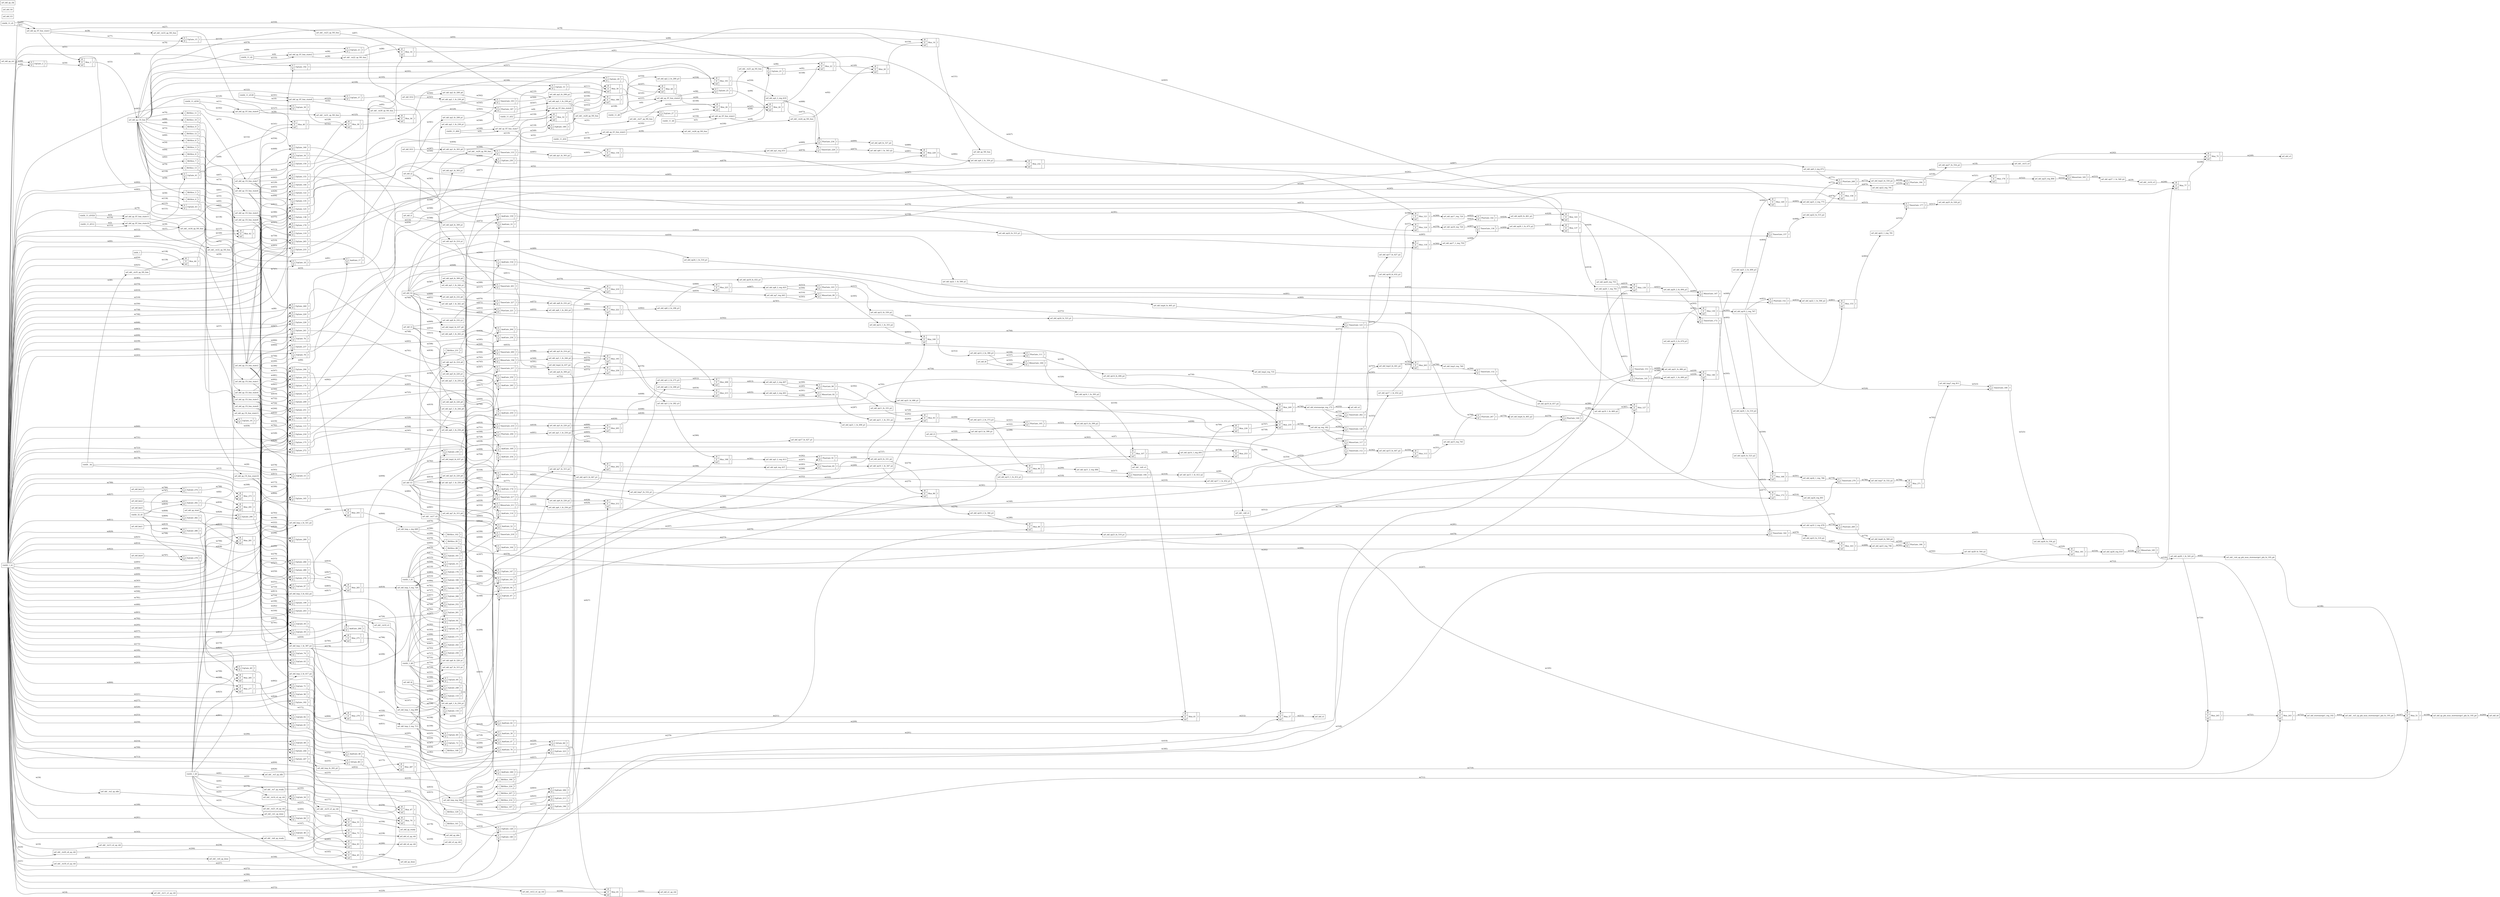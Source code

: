 digraph G {

   graph [rankdir = LR];

   node[shape=record];

   Mux_1[  label="{ {<i0>i0|<i1>i1|<sel>sel}| Mux_1 | {<f>f} }"];
   EqGate_2[  label="{ {<i1>i1|<i2>i2}| EqGate_2 | {<f>f} }"];
   BitSlice_3[  label="{ {<i>i}| BitSlice_3 | {<f>f} }"];
   BitSlice_4[  label="{ {<i>i}| BitSlice_4 | {<f>f} }"];
   BitSlice_5[  label="{ {<i>i}| BitSlice_5 | {<f>f} }"];
   BitSlice_6[  label="{ {<i>i}| BitSlice_6 | {<f>f} }"];
   BitSlice_7[  label="{ {<i>i}| BitSlice_7 | {<f>f} }"];
   BitSlice_8[  label="{ {<i>i}| BitSlice_8 | {<f>f} }"];
   BitSlice_9[  label="{ {<i>i}| BitSlice_9 | {<f>f} }"];
   BitSlice_10[  label="{ {<i>i}| BitSlice_10 | {<f>f} }"];
   BitSlice_11[  label="{ {<i>i}| BitSlice_11 | {<f>f} }"];
   BitSlice_12[  label="{ {<i>i}| BitSlice_12 | {<f>f} }"];
   BitSlice_13[  label="{ {<i>i}| BitSlice_13 | {<f>f} }"];
   Mux_14[  label="{ {<i0>i0|<i1>i1|<sel>sel}| Mux_14 | {<f>f} }"];
   EqGate_15[  label="{ {<i1>i1|<i2>i2}| EqGate_15 | {<f>f} }"];
   Mux_16[  label="{ {<i0>i0|<i1>i1|<sel>sel}| Mux_16 | {<f>f} }"];
   AndGate_17[  label="{ {<i1>i1|<i2>i2}| AndGate_17 | {<f>f} }"];
   EqGate_18[  label="{ {<i1>i1|<i2>i2}| EqGate_18 | {<f>f} }"];
   EqGate_19[  label="{ {<i1>i1|<i2>i2}| EqGate_19 | {<f>f} }"];
   Mux_20[  label="{ {<i0>i0|<i1>i1|<sel>sel}| Mux_20 | {<f>f} }"];
   EqGate_21[  label="{ {<i1>i1|<i2>i2}| EqGate_21 | {<f>f} }"];
   Mux_22[  label="{ {<i0>i0|<i1>i1|<sel>sel}| Mux_22 | {<f>f} }"];
   EqGate_23[  label="{ {<i1>i1|<i2>i2}| EqGate_23 | {<f>f} }"];
   Mux_24[  label="{ {<i0>i0|<i1>i1|<sel>sel}| Mux_24 | {<f>f} }"];
   EqGate_25[  label="{ {<i1>i1|<i2>i2}| EqGate_25 | {<f>f} }"];
   Mux_26[  label="{ {<i0>i0|<i1>i1|<sel>sel}| Mux_26 | {<f>f} }"];
   EqGate_27[  label="{ {<i1>i1|<i2>i2}| EqGate_27 | {<f>f} }"];
   Mux_28[  label="{ {<i0>i0|<i1>i1|<sel>sel}| Mux_28 | {<f>f} }"];
   EqGate_29[  label="{ {<i1>i1|<i2>i2}| EqGate_29 | {<f>f} }"];
   Mux_30[  label="{ {<i0>i0|<i1>i1|<sel>sel}| Mux_30 | {<f>f} }"];
   EqGate_31[  label="{ {<i1>i1|<i2>i2}| EqGate_31 | {<f>f} }"];
   Mux_32[  label="{ {<i0>i0|<i1>i1|<sel>sel}| Mux_32 | {<f>f} }"];
   AndGate_33[  label="{ {<i1>i1|<i2>i2}| AndGate_33 | {<f>f} }"];
   EqGate_34[  label="{ {<i1>i1|<i2>i2}| EqGate_34 | {<f>f} }"];
   EqGate_35[  label="{ {<i1>i1|<i2>i2}| EqGate_35 | {<f>f} }"];
   Mux_36[  label="{ {<i0>i0|<i1>i1|<sel>sel}| Mux_36 | {<f>f} }"];
   EqGate_37[  label="{ {<i1>i1|<i2>i2}| EqGate_37 | {<f>f} }"];
   Mux_38[  label="{ {<i0>i0|<i1>i1|<sel>sel}| Mux_38 | {<f>f} }"];
   EqGate_39[  label="{ {<i1>i1|<i2>i2}| EqGate_39 | {<f>f} }"];
   Mux_40[  label="{ {<i0>i0|<i1>i1|<sel>sel}| Mux_40 | {<f>f} }"];
   EqGate_41[  label="{ {<i1>i1|<i2>i2}| EqGate_41 | {<f>f} }"];
   Mux_42[  label="{ {<i0>i0|<i1>i1|<sel>sel}| Mux_42 | {<f>f} }"];
   EqGate_43[  label="{ {<i1>i1|<i2>i2}| EqGate_43 | {<f>f} }"];
   Mux_44[  label="{ {<i0>i0|<i1>i1|<sel>sel}| Mux_44 | {<f>f} }"];
   Mux_45[  label="{ {<i0>i0|<i1>i1|<sel>sel}| Mux_45 | {<f>f} }"];
   EqGate_46[  label="{ {<i1>i1|<i2>i2}| EqGate_46 | {<f>f} }"];
   Mux_47[  label="{ {<i0>i0|<i1>i1|<sel>sel}| Mux_47 | {<f>f} }"];
   AndGate_48[  label="{ {<i1>i1|<i2>i2}| AndGate_48 | {<f>f} }"];
   EqGate_49[  label="{ {<i1>i1|<i2>i2}| EqGate_49 | {<f>f} }"];
   EqGate_50[  label="{ {<i1>i1|<i2>i2}| EqGate_50 | {<f>f} }"];
   Mux_51[  label="{ {<i0>i0|<i1>i1|<sel>sel}| Mux_51 | {<f>f} }"];
   AndGate_52[  label="{ {<i1>i1|<i2>i2}| AndGate_52 | {<f>f} }"];
   EqGate_53[  label="{ {<i1>i1|<i2>i2}| EqGate_53 | {<f>f} }"];
   EqGate_54[  label="{ {<i1>i1|<i2>i2}| EqGate_54 | {<f>f} }"];
   Mux_55[  label="{ {<i0>i0|<i1>i1|<sel>sel}| Mux_55 | {<f>f} }"];
   EqGate_56[  label="{ {<i1>i1|<i2>i2}| EqGate_56 | {<f>f} }"];
   Mux_57[  label="{ {<i0>i0|<i1>i1|<sel>sel}| Mux_57 | {<f>f} }"];
   AndGate_58[  label="{ {<i1>i1|<i2>i2}| AndGate_58 | {<f>f} }"];
   EqGate_59[  label="{ {<i1>i1|<i2>i2}| EqGate_59 | {<f>f} }"];
   EqGate_60[  label="{ {<i1>i1|<i2>i2}| EqGate_60 | {<f>f} }"];
   Mux_61[  label="{ {<i0>i0|<i1>i1|<sel>sel}| Mux_61 | {<f>f} }"];
   AndGate_62[  label="{ {<i1>i1|<i2>i2}| AndGate_62 | {<f>f} }"];
   EqGate_63[  label="{ {<i1>i1|<i2>i2}| EqGate_63 | {<f>f} }"];
   EqGate_64[  label="{ {<i1>i1|<i2>i2}| EqGate_64 | {<f>f} }"];
   Mux_65[  label="{ {<i0>i0|<i1>i1|<sel>sel}| Mux_65 | {<f>f} }"];
   OrGate_66[  label="{ {<i1>i1|<i2>i2}| OrGate_66 | {<f>f} }"];
   AndGate_67[  label="{ {<i1>i1|<i2>i2}| AndGate_67 | {<f>f} }"];
   EqGate_68[  label="{ {<i1>i1|<i2>i2}| EqGate_68 | {<f>f} }"];
   EqGate_69[  label="{ {<i1>i1|<i2>i2}| EqGate_69 | {<f>f} }"];
   AndGate_70[  label="{ {<i1>i1|<i2>i2}| AndGate_70 | {<f>f} }"];
   EqGate_71[  label="{ {<i1>i1|<i2>i2}| EqGate_71 | {<f>f} }"];
   EqGate_72[  label="{ {<i1>i1|<i2>i2}| EqGate_72 | {<f>f} }"];
   Mux_73[  label="{ {<i0>i0|<i1>i1|<sel>sel}| Mux_73 | {<f>f} }"];
   EqGate_74[  label="{ {<i1>i1|<i2>i2}| EqGate_74 | {<f>f} }"];
   Mux_75[  label="{ {<i0>i0|<i1>i1|<sel>sel}| Mux_75 | {<f>f} }"];
   EqGate_76[  label="{ {<i1>i1|<i2>i2}| EqGate_76 | {<f>f} }"];
   Mux_77[  label="{ {<i0>i0|<i1>i1|<sel>sel}| Mux_77 | {<f>f} }"];
   EqGate_78[  label="{ {<i1>i1|<i2>i2}| EqGate_78 | {<f>f} }"];
   Mux_79[  label="{ {<i0>i0|<i1>i1|<sel>sel}| Mux_79 | {<f>f} }"];
   OrGate_80[  label="{ {<i1>i1|<i2>i2}| OrGate_80 | {<f>f} }"];
   EqGate_81[  label="{ {<i1>i1|<i2>i2}| EqGate_81 | {<f>f} }"];
   EqGate_82[  label="{ {<i1>i1|<i2>i2}| EqGate_82 | {<f>f} }"];
   Mux_83[  label="{ {<i0>i0|<i1>i1|<sel>sel}| Mux_83 | {<f>f} }"];
   EqGate_84[  label="{ {<i1>i1|<i2>i2}| EqGate_84 | {<f>f} }"];
   TimesGate_85[  label="{ {<i1>i1|<i2>i2}| TimesGate_85 | {<f>f} }"];
   Mux_86[  label="{ {<i0>i0|<i1>i1|<sel>sel}| Mux_86 | {<f>f} }"];
   EqlGate_87[  label="{ {<i1>i1|<i2>i2}| EqlGate_87 | {<f>f} }"];
   BitSlice_88[  label="{ {<i>i}| BitSlice_88 | {<f>f} }"];
   Mux_89[  label="{ {<i0>i0|<i1>i1|<sel>sel}| Mux_89 | {<f>f} }"];
   EqGate_90[  label="{ {<i1>i1|<i2>i2}| EqGate_90 | {<f>f} }"];
   PlusGate_91[  label="{ {<i1>i1|<i2>i2}| PlusGate_91 | {<f>f} }"];
   MinusGate_92[  label="{ {<i1>i1|<i2>i2}| MinusGate_92 | {<f>f} }"];
   Mux_93[  label="{ {<i0>i0|<i1>i1|<sel>sel}| Mux_93 | {<f>f} }"];
   EqlGate_94[  label="{ {<i1>i1|<i2>i2}| EqlGate_94 | {<f>f} }"];
   BitSlice_95[  label="{ {<i>i}| BitSlice_95 | {<f>f} }"];
   Mux_96[  label="{ {<i0>i0|<i1>i1|<sel>sel}| Mux_96 | {<f>f} }"];
   EqGate_97[  label="{ {<i1>i1|<i2>i2}| EqGate_97 | {<f>f} }"];
   PlusGate_98[  label="{ {<i1>i1|<i2>i2}| PlusGate_98 | {<f>f} }"];
   MinusGate_99[  label="{ {<i1>i1|<i2>i2}| MinusGate_99 | {<f>f} }"];
   Mux_100[  label="{ {<i0>i0|<i1>i1|<sel>sel}| Mux_100 | {<f>f} }"];
   EqlGate_101[  label="{ {<i1>i1|<i2>i2}| EqlGate_101 | {<f>f} }"];
   BitSlice_102[  label="{ {<i>i}| BitSlice_102 | {<f>f} }"];
   PlusGate_103[  label="{ {<i1>i1|<i2>i2}| PlusGate_103 | {<f>f} }"];
   TimesGate_104[  label="{ {<i1>i1|<i2>i2}| TimesGate_104 | {<f>f} }"];
   PlusGate_105[  label="{ {<i1>i1|<i2>i2}| PlusGate_105 | {<f>f} }"];
   MinusGate_106[  label="{ {<i1>i1|<i2>i2}| MinusGate_106 | {<f>f} }"];
   Mux_107[  label="{ {<i0>i0|<i1>i1|<sel>sel}| Mux_107 | {<f>f} }"];
   AndGate_108[  label="{ {<i1>i1|<i2>i2}| AndGate_108 | {<f>f} }"];
   EqGate_109[  label="{ {<i1>i1|<i2>i2}| EqGate_109 | {<f>f} }"];
   EqGate_110[  label="{ {<i1>i1|<i2>i2}| EqGate_110 | {<f>f} }"];
   PlusGate_111[  label="{ {<i1>i1|<i2>i2}| PlusGate_111 | {<f>f} }"];
   TimesGate_112[  label="{ {<i1>i1|<i2>i2}| TimesGate_112 | {<f>f} }"];
   Mux_113[  label="{ {<i0>i0|<i1>i1|<sel>sel}| Mux_113 | {<f>f} }"];
   AndGate_114[  label="{ {<i1>i1|<i2>i2}| AndGate_114 | {<f>f} }"];
   EqGate_115[  label="{ {<i1>i1|<i2>i2}| EqGate_115 | {<f>f} }"];
   EqGate_116[  label="{ {<i1>i1|<i2>i2}| EqGate_116 | {<f>f} }"];
   MinusGate_117[  label="{ {<i1>i1|<i2>i2}| MinusGate_117 | {<f>f} }"];
   Mux_118[  label="{ {<i0>i0|<i1>i1|<sel>sel}| Mux_118 | {<f>f} }"];
   EqGate_119[  label="{ {<i1>i1|<i2>i2}| EqGate_119 | {<f>f} }"];
   TimesGate_120[  label="{ {<i1>i1|<i2>i2}| TimesGate_120 | {<f>f} }"];
   Mux_121[  label="{ {<i0>i0|<i1>i1|<sel>sel}| Mux_121 | {<f>f} }"];
   EqGate_122[  label="{ {<i1>i1|<i2>i2}| EqGate_122 | {<f>f} }"];
   TimesGate_123[  label="{ {<i1>i1|<i2>i2}| TimesGate_123 | {<f>f} }"];
   Mux_124[  label="{ {<i0>i0|<i1>i1|<sel>sel}| Mux_124 | {<f>f} }"];
   EqGate_125[  label="{ {<i1>i1|<i2>i2}| EqGate_125 | {<f>f} }"];
   PlusGate_126[  label="{ {<i1>i1|<i2>i2}| PlusGate_126 | {<f>f} }"];
   Mux_127[  label="{ {<i0>i0|<i1>i1|<sel>sel}| Mux_127 | {<f>f} }"];
   EqlGate_128[  label="{ {<i1>i1|<i2>i2}| EqlGate_128 | {<f>f} }"];
   BitSlice_129[  label="{ {<i>i}| BitSlice_129 | {<f>f} }"];
   Mux_130[  label="{ {<i0>i0|<i1>i1|<sel>sel}| Mux_130 | {<f>f} }"];
   EqGate_131[  label="{ {<i1>i1|<i2>i2}| EqGate_131 | {<f>f} }"];
   TimesGate_132[  label="{ {<i1>i1|<i2>i2}| TimesGate_132 | {<f>f} }"];
   TimesGate_133[  label="{ {<i1>i1|<i2>i2}| TimesGate_133 | {<f>f} }"];
   Mux_134[  label="{ {<i0>i0|<i1>i1|<sel>sel}| Mux_134 | {<f>f} }"];
   EqGate_135[  label="{ {<i1>i1|<i2>i2}| EqGate_135 | {<f>f} }"];
   TimesGate_136[  label="{ {<i1>i1|<i2>i2}| TimesGate_136 | {<f>f} }"];
   Mux_137[  label="{ {<i0>i0|<i1>i1|<sel>sel}| Mux_137 | {<f>f} }"];
   EqGate_138[  label="{ {<i1>i1|<i2>i2}| EqGate_138 | {<f>f} }"];
   Mux_139[  label="{ {<i0>i0|<i1>i1|<sel>sel}| Mux_139 | {<f>f} }"];
   EqlGate_140[  label="{ {<i1>i1|<i2>i2}| EqlGate_140 | {<f>f} }"];
   BitSlice_141[  label="{ {<i>i}| BitSlice_141 | {<f>f} }"];
   PlusGate_142[  label="{ {<i1>i1|<i2>i2}| PlusGate_142 | {<f>f} }"];
   Mux_143[  label="{ {<i0>i0|<i1>i1|<sel>sel}| Mux_143 | {<f>f} }"];
   EqGate_144[  label="{ {<i1>i1|<i2>i2}| EqGate_144 | {<f>f} }"];
   PlusGate_145[  label="{ {<i1>i1|<i2>i2}| PlusGate_145 | {<f>f} }"];
   Mux_146[  label="{ {<i0>i0|<i1>i1|<sel>sel}| Mux_146 | {<f>f} }"];
   EqlGate_147[  label="{ {<i1>i1|<i2>i2}| EqlGate_147 | {<f>f} }"];
   BitSlice_148[  label="{ {<i>i}| BitSlice_148 | {<f>f} }"];
   Mux_149[  label="{ {<i0>i0|<i1>i1|<sel>sel}| Mux_149 | {<f>f} }"];
   EqGate_150[  label="{ {<i1>i1|<i2>i2}| EqGate_150 | {<f>f} }"];
   TimesGate_151[  label="{ {<i1>i1|<i2>i2}| TimesGate_151 | {<f>f} }"];
   PlusGate_152[  label="{ {<i1>i1|<i2>i2}| PlusGate_152 | {<f>f} }"];
   Mux_153[  label="{ {<i0>i0|<i1>i1|<sel>sel}| Mux_153 | {<f>f} }"];
   AndGate_154[  label="{ {<i1>i1|<i2>i2}| AndGate_154 | {<f>f} }"];
   EqGate_155[  label="{ {<i1>i1|<i2>i2}| EqGate_155 | {<f>f} }"];
   EqGate_156[  label="{ {<i1>i1|<i2>i2}| EqGate_156 | {<f>f} }"];
   TimesGate_157[  label="{ {<i1>i1|<i2>i2}| TimesGate_157 | {<f>f} }"];
   Mux_158[  label="{ {<i0>i0|<i1>i1|<sel>sel}| Mux_158 | {<f>f} }"];
   AndGate_159[  label="{ {<i1>i1|<i2>i2}| AndGate_159 | {<f>f} }"];
   EqGate_160[  label="{ {<i1>i1|<i2>i2}| EqGate_160 | {<f>f} }"];
   EqGate_161[  label="{ {<i1>i1|<i2>i2}| EqGate_161 | {<f>f} }"];
   TimesGate_162[  label="{ {<i1>i1|<i2>i2}| TimesGate_162 | {<f>f} }"];
   Mux_163[  label="{ {<i0>i0|<i1>i1|<sel>sel}| Mux_163 | {<f>f} }"];
   AndGate_164[  label="{ {<i1>i1|<i2>i2}| AndGate_164 | {<f>f} }"];
   EqGate_165[  label="{ {<i1>i1|<i2>i2}| EqGate_165 | {<f>f} }"];
   EqGate_166[  label="{ {<i1>i1|<i2>i2}| EqGate_166 | {<f>f} }"];
   MinusGate_167[  label="{ {<i1>i1|<i2>i2}| MinusGate_167 | {<f>f} }"];
   Mux_168[  label="{ {<i0>i0|<i1>i1|<sel>sel}| Mux_168 | {<f>f} }"];
   AndGate_169[  label="{ {<i1>i1|<i2>i2}| AndGate_169 | {<f>f} }"];
   EqGate_170[  label="{ {<i1>i1|<i2>i2}| EqGate_170 | {<f>f} }"];
   EqGate_171[  label="{ {<i1>i1|<i2>i2}| EqGate_171 | {<f>f} }"];
   TimesGate_172[  label="{ {<i1>i1|<i2>i2}| TimesGate_172 | {<f>f} }"];
   Mux_173[  label="{ {<i0>i0|<i1>i1|<sel>sel}| Mux_173 | {<f>f} }"];
   AndGate_174[  label="{ {<i1>i1|<i2>i2}| AndGate_174 | {<f>f} }"];
   EqGate_175[  label="{ {<i1>i1|<i2>i2}| EqGate_175 | {<f>f} }"];
   EqGate_176[  label="{ {<i1>i1|<i2>i2}| EqGate_176 | {<f>f} }"];
   TimesGate_177[  label="{ {<i1>i1|<i2>i2}| TimesGate_177 | {<f>f} }"];
   Mux_178[  label="{ {<i0>i0|<i1>i1|<sel>sel}| Mux_178 | {<f>f} }"];
   EqGate_179[  label="{ {<i1>i1|<i2>i2}| EqGate_179 | {<f>f} }"];
   TimesGate_180[  label="{ {<i1>i1|<i2>i2}| TimesGate_180 | {<f>f} }"];
   Mux_181[  label="{ {<i0>i0|<i1>i1|<sel>sel}| Mux_181 | {<f>f} }"];
   EqGate_182[  label="{ {<i1>i1|<i2>i2}| EqGate_182 | {<f>f} }"];
   MinusGate_183[  label="{ {<i1>i1|<i2>i2}| MinusGate_183 | {<f>f} }"];
   PlusGate_184[  label="{ {<i1>i1|<i2>i2}| PlusGate_184 | {<f>f} }"];
   MinusGate_185[  label="{ {<i1>i1|<i2>i2}| MinusGate_185 | {<f>f} }"];
   PlusGate_186[  label="{ {<i1>i1|<i2>i2}| PlusGate_186 | {<f>f} }"];
   PlusGate_187[  label="{ {<i1>i1|<i2>i2}| PlusGate_187 | {<f>f} }"];
   Mux_188[  label="{ {<i0>i0|<i1>i1|<sel>sel}| Mux_188 | {<f>f} }"];
   EqlGate_189[  label="{ {<i1>i1|<i2>i2}| EqlGate_189 | {<f>f} }"];
   BitSlice_190[  label="{ {<i>i}| BitSlice_190 | {<f>f} }"];
   Mux_191[  label="{ {<i0>i0|<i1>i1|<sel>sel}| Mux_191 | {<f>f} }"];
   EqGate_192[  label="{ {<i1>i1|<i2>i2}| EqGate_192 | {<f>f} }"];
   TimesGate_193[  label="{ {<i1>i1|<i2>i2}| TimesGate_193 | {<f>f} }"];
   MinusGate_194[  label="{ {<i1>i1|<i2>i2}| MinusGate_194 | {<f>f} }"];
   Mux_195[  label="{ {<i0>i0|<i1>i1|<sel>sel}| Mux_195 | {<f>f} }"];
   EqlGate_196[  label="{ {<i1>i1|<i2>i2}| EqlGate_196 | {<f>f} }"];
   BitSlice_197[  label="{ {<i>i}| BitSlice_197 | {<f>f} }"];
   Mux_198[  label="{ {<i0>i0|<i1>i1|<sel>sel}| Mux_198 | {<f>f} }"];
   EqGate_199[  label="{ {<i1>i1|<i2>i2}| EqGate_199 | {<f>f} }"];
   TimesGate_200[  label="{ {<i1>i1|<i2>i2}| TimesGate_200 | {<f>f} }"];
   TimesGate_201[  label="{ {<i1>i1|<i2>i2}| TimesGate_201 | {<f>f} }"];
   Mux_202[  label="{ {<i0>i0|<i1>i1|<sel>sel}| Mux_202 | {<f>f} }"];
   EqGate_203[  label="{ {<i1>i1|<i2>i2}| EqGate_203 | {<f>f} }"];
   PlusGate_204[  label="{ {<i1>i1|<i2>i2}| PlusGate_204 | {<f>f} }"];
   Mux_205[  label="{ {<i0>i0|<i1>i1|<sel>sel}| Mux_205 | {<f>f} }"];
   EqlGate_206[  label="{ {<i1>i1|<i2>i2}| EqlGate_206 | {<f>f} }"];
   BitSlice_207[  label="{ {<i>i}| BitSlice_207 | {<f>f} }"];
   Mux_208[  label="{ {<i0>i0|<i1>i1|<sel>sel}| Mux_208 | {<f>f} }"];
   EqGate_209[  label="{ {<i1>i1|<i2>i2}| EqGate_209 | {<f>f} }"];
   TimesGate_210[  label="{ {<i1>i1|<i2>i2}| TimesGate_210 | {<f>f} }"];
   MinusGate_211[  label="{ {<i1>i1|<i2>i2}| MinusGate_211 | {<f>f} }"];
   Mux_212[  label="{ {<i0>i0|<i1>i1|<sel>sel}| Mux_212 | {<f>f} }"];
   EqlGate_213[  label="{ {<i1>i1|<i2>i2}| EqlGate_213 | {<f>f} }"];
   BitSlice_214[  label="{ {<i>i}| BitSlice_214 | {<f>f} }"];
   Mux_215[  label="{ {<i0>i0|<i1>i1|<sel>sel}| Mux_215 | {<f>f} }"];
   EqGate_216[  label="{ {<i1>i1|<i2>i2}| EqGate_216 | {<f>f} }"];
   TimesGate_217[  label="{ {<i1>i1|<i2>i2}| TimesGate_217 | {<f>f} }"];
   TimesGate_218[  label="{ {<i1>i1|<i2>i2}| TimesGate_218 | {<f>f} }"];
   Mux_219[  label="{ {<i0>i0|<i1>i1|<sel>sel}| Mux_219 | {<f>f} }"];
   EqGate_220[  label="{ {<i1>i1|<i2>i2}| EqGate_220 | {<f>f} }"];
   PlusGate_221[  label="{ {<i1>i1|<i2>i2}| PlusGate_221 | {<f>f} }"];
   Mux_222[  label="{ {<i0>i0|<i1>i1|<sel>sel}| Mux_222 | {<f>f} }"];
   EqlGate_223[  label="{ {<i1>i1|<i2>i2}| EqlGate_223 | {<f>f} }"];
   BitSlice_224[  label="{ {<i>i}| BitSlice_224 | {<f>f} }"];
   Mux_225[  label="{ {<i0>i0|<i1>i1|<sel>sel}| Mux_225 | {<f>f} }"];
   EqGate_226[  label="{ {<i1>i1|<i2>i2}| EqGate_226 | {<f>f} }"];
   TimesGate_227[  label="{ {<i1>i1|<i2>i2}| TimesGate_227 | {<f>f} }"];
   TimesGate_228[  label="{ {<i1>i1|<i2>i2}| TimesGate_228 | {<f>f} }"];
   Mux_229[  label="{ {<i0>i0|<i1>i1|<sel>sel}| Mux_229 | {<f>f} }"];
   EqlGate_230[  label="{ {<i1>i1|<i2>i2}| EqlGate_230 | {<f>f} }"];
   BitSlice_231[  label="{ {<i>i}| BitSlice_231 | {<f>f} }"];
   Mux_232[  label="{ {<i0>i0|<i1>i1|<sel>sel}| Mux_232 | {<f>f} }"];
   EqGate_233[  label="{ {<i1>i1|<i2>i2}| EqGate_233 | {<f>f} }"];
   PlusGate_234[  label="{ {<i1>i1|<i2>i2}| PlusGate_234 | {<f>f} }"];
   Mux_235[  label="{ {<i0>i0|<i1>i1|<sel>sel}| Mux_235 | {<f>f} }"];
   AndGate_236[  label="{ {<i1>i1|<i2>i2}| AndGate_236 | {<f>f} }"];
   EqGate_237[  label="{ {<i1>i1|<i2>i2}| EqGate_237 | {<f>f} }"];
   EqGate_238[  label="{ {<i1>i1|<i2>i2}| EqGate_238 | {<f>f} }"];
   Mux_239[  label="{ {<i0>i0|<i1>i1|<sel>sel}| Mux_239 | {<f>f} }"];
   AndGate_240[  label="{ {<i1>i1|<i2>i2}| AndGate_240 | {<f>f} }"];
   EqGate_241[  label="{ {<i1>i1|<i2>i2}| EqGate_241 | {<f>f} }"];
   EqGate_242[  label="{ {<i1>i1|<i2>i2}| EqGate_242 | {<f>f} }"];
   Mux_243[  label="{ {<i0>i0|<i1>i1|<sel>sel}| Mux_243 | {<f>f} }"];
   EqGate_244[  label="{ {<i1>i1|<i2>i2}| EqGate_244 | {<f>f} }"];
   Mux_245[  label="{ {<i0>i0|<i1>i1|<sel>sel}| Mux_245 | {<f>f} }"];
   AndGate_246[  label="{ {<i1>i1|<i2>i2}| AndGate_246 | {<f>f} }"];
   EqGate_247[  label="{ {<i1>i1|<i2>i2}| EqGate_247 | {<f>f} }"];
   EqGate_248[  label="{ {<i1>i1|<i2>i2}| EqGate_248 | {<f>f} }"];
   Mux_249[  label="{ {<i0>i0|<i1>i1|<sel>sel}| Mux_249 | {<f>f} }"];
   AndGate_250[  label="{ {<i1>i1|<i2>i2}| AndGate_250 | {<f>f} }"];
   EqGate_251[  label="{ {<i1>i1|<i2>i2}| EqGate_251 | {<f>f} }"];
   EqGate_252[  label="{ {<i1>i1|<i2>i2}| EqGate_252 | {<f>f} }"];
   Mux_253[  label="{ {<i0>i0|<i1>i1|<sel>sel}| Mux_253 | {<f>f} }"];
   AndGate_254[  label="{ {<i1>i1|<i2>i2}| AndGate_254 | {<f>f} }"];
   EqGate_255[  label="{ {<i1>i1|<i2>i2}| EqGate_255 | {<f>f} }"];
   EqGate_256[  label="{ {<i1>i1|<i2>i2}| EqGate_256 | {<f>f} }"];
   TimesGate_257[  label="{ {<i1>i1|<i2>i2}| TimesGate_257 | {<f>f} }"];
   Mux_258[  label="{ {<i0>i0|<i1>i1|<sel>sel}| Mux_258 | {<f>f} }"];
   AndGate_259[  label="{ {<i1>i1|<i2>i2}| AndGate_259 | {<f>f} }"];
   EqGate_260[  label="{ {<i1>i1|<i2>i2}| EqGate_260 | {<f>f} }"];
   EqGate_261[  label="{ {<i1>i1|<i2>i2}| EqGate_261 | {<f>f} }"];
   TimesGate_262[  label="{ {<i1>i1|<i2>i2}| TimesGate_262 | {<f>f} }"];
   Mux_263[  label="{ {<i0>i0|<i1>i1|<sel>sel}| Mux_263 | {<f>f} }"];
   AndGate_264[  label="{ {<i1>i1|<i2>i2}| AndGate_264 | {<f>f} }"];
   EqGate_265[  label="{ {<i1>i1|<i2>i2}| EqGate_265 | {<f>f} }"];
   EqGate_266[  label="{ {<i1>i1|<i2>i2}| EqGate_266 | {<f>f} }"];
   PlusGate_267[  label="{ {<i1>i1|<i2>i2}| PlusGate_267 | {<f>f} }"];
   PlusGate_268[  label="{ {<i1>i1|<i2>i2}| PlusGate_268 | {<f>f} }"];
   PlusGate_269[  label="{ {<i1>i1|<i2>i2}| PlusGate_269 | {<f>f} }"];
   TimesGate_270[  label="{ {<i1>i1|<i2>i2}| TimesGate_270 | {<f>f} }"];
   Mux_271[  label="{ {<i0>i0|<i1>i1|<sel>sel}| Mux_271 | {<f>f} }"];
   EqGate_272[  label="{ {<i1>i1|<i2>i2}| EqGate_272 | {<f>f} }"];
   Mux_273[  label="{ {<i0>i0|<i1>i1|<sel>sel}| Mux_273 | {<f>f} }"];
   EqGate_274[  label="{ {<i1>i1|<i2>i2}| EqGate_274 | {<f>f} }"];
   Mux_275[  label="{ {<i0>i0|<i1>i1|<sel>sel}| Mux_275 | {<f>f} }"];
   EqGate_276[  label="{ {<i1>i1|<i2>i2}| EqGate_276 | {<f>f} }"];
   Mux_277[  label="{ {<i0>i0|<i1>i1|<sel>sel}| Mux_277 | {<f>f} }"];
   EqGate_278[  label="{ {<i1>i1|<i2>i2}| EqGate_278 | {<f>f} }"];
   Mux_279[  label="{ {<i0>i0|<i1>i1|<sel>sel}| Mux_279 | {<f>f} }"];
   EqGate_280[  label="{ {<i1>i1|<i2>i2}| EqGate_280 | {<f>f} }"];
   Mux_281[  label="{ {<i0>i0|<i1>i1|<sel>sel}| Mux_281 | {<f>f} }"];
   EqGate_282[  label="{ {<i1>i1|<i2>i2}| EqGate_282 | {<f>f} }"];
   Mux_283[  label="{ {<i0>i0|<i1>i1|<sel>sel}| Mux_283 | {<f>f} }"];
   EqGate_284[  label="{ {<i1>i1|<i2>i2}| EqGate_284 | {<f>f} }"];
   Mux_285[  label="{ {<i0>i0|<i1>i1|<sel>sel}| Mux_285 | {<f>f} }"];
   EqGate_286[  label="{ {<i1>i1|<i2>i2}| EqGate_286 | {<f>f} }"];
   Mux_287[  label="{ {<i0>i0|<i1>i1|<sel>sel}| Mux_287 | {<f>f} }"];
   AndGate_288[  label="{ {<i1>i1|<i2>i2}| AndGate_288 | {<f>f} }"];
   EqGate_289[  label="{ {<i1>i1|<i2>i2}| EqGate_289 | {<f>f} }"];
   EqGate_290[  label="{ {<i1>i1|<i2>i2}| EqGate_290 | {<f>f} }"];
   Mux_291[  label="{ {<i0>i0|<i1>i1|<sel>sel}| Mux_291 | {<f>f} }"];
   EqGate_292[  label="{ {<i1>i1|<i2>i2}| EqGate_292 | {<f>f} }"];
   Mux_293[  label="{ {<i0>i0|<i1>i1|<sel>sel}| Mux_293 | {<f>f} }"];
   EqGate_294[  label="{ {<i1>i1|<i2>i2}| EqGate_294 | {<f>f} }"];
   arf_obf_G1;
   arf_obf_G2;
   arf_obf_G3;
   arf_obf_G4;
   arf_obf_GG1;
   arf_obf_GG2;
   arf_obf_ap_clk;
   arf_obf_ap_rst;
   arf_obf_ap_start;
   arf_obf_i1;
   arf_obf_i2;
   arf_obf_i3;
   arf_obf_i4;
   arf_obf_i5;
   arf_obf_i6;
   arf_obf_key1;
   arf_obf_key2;
   arf_obf_key3;
   arf_obf_key4;
   arf_obf_key5;
   arf_obf_ap_done;
   arf_obf_ap_idle;
   arf_obf_ap_ready;
   arf_obf_o1;
   arf_obf_o1_ap_vld;
   arf_obf_o2;
   arf_obf_o2_ap_vld;
   arf_obf_o3;
   arf_obf_o3_ap_vld;
   arf_obf_o4;
   arf_obf_o4_ap_vld;
 arf_obf__rn0_ap_done;
 arf_obf__rn10_o1;
 arf_obf__rn11_o1_ap_vld;
 arf_obf__rn12_o1_ap_vld;
 arf_obf__rn13_o2_ap_vld;
 arf_obf__rn14_o2_ap_vld;
 arf_obf__rn15_o3;
 arf_obf__rn16_o3;
 arf_obf__rn17_o3;
 arf_obf__rn18_o3_ap_vld;
 arf_obf__rn19_o3_ap_vld;
 arf_obf__rn1_ap_done;
 arf_obf__rn20_o4_ap_vld;
 arf_obf__rn21_o4_ap_vld;
 arf_obf__rn22_ap_NS_fsm;
 arf_obf__rn23_ap_NS_fsm;
 arf_obf__rn24_ap_NS_fsm;
 arf_obf__rn25_ap_NS_fsm;
 arf_obf__rn26_ap_NS_fsm;
 arf_obf__rn27_ap_NS_fsm;
 arf_obf__rn28_ap_NS_fsm;
 arf_obf__rn29_ap_NS_fsm;
 arf_obf__rn2_ap_idle;
 arf_obf__rn30_ap_NS_fsm;
 arf_obf__rn31_ap_NS_fsm;
 arf_obf__rn32_ap_NS_fsm;
 arf_obf__rn33_ap_NS_fsm;
 arf_obf__rn34_ap_NS_fsm;
 arf_obf__rn35_ap_NS_fsm;
 arf_obf__rn3_ap_idle;
 arf_obf__rn4_ap_phi_mux_storemerge1_phi_fu_195_p4;
 arf_obf__rn5_ap_phi_mux_storemerge1_phi_fu_195_p4;
 arf_obf__rn6_ap_ready;
 arf_obf__rn7_ap_ready;
 arf_obf__rn8_o1;
 arf_obf__rn9_o1;
 arf_obf_ap_CS_fsm;
 arf_obf_ap_CS_fsm_state1;
 arf_obf_ap_CS_fsm_state10;
 arf_obf_ap_CS_fsm_state11;
 arf_obf_ap_CS_fsm_state2;
 arf_obf_ap_CS_fsm_state3;
 arf_obf_ap_CS_fsm_state4;
 arf_obf_ap_CS_fsm_state5;
 arf_obf_ap_CS_fsm_state6;
 arf_obf_ap_CS_fsm_state7;
 arf_obf_ap_CS_fsm_state8;
 arf_obf_ap_CS_fsm_state9;
 arf_obf_ap_NS_fsm;
 arf_obf_ap_ST_fsm_state1;
 arf_obf_ap_ST_fsm_state10;
 arf_obf_ap_ST_fsm_state11;
 arf_obf_ap_ST_fsm_state2;
 arf_obf_ap_ST_fsm_state3;
 arf_obf_ap_ST_fsm_state4;
 arf_obf_ap_ST_fsm_state5;
 arf_obf_ap_ST_fsm_state6;
 arf_obf_ap_ST_fsm_state7;
 arf_obf_ap_ST_fsm_state8;
 arf_obf_ap_ST_fsm_state9;
 arf_obf_ap_phi_mux_storemerge1_phi_fu_195_p4;
 arf_obf_op10_1_fu_347_p2;
 arf_obf_op10_2_fu_366_p3;
 arf_obf_op10_2_reg_678;
 arf_obf_op10_fu_331_p2;
 arf_obf_op11_1_fu_351_p2;
 arf_obf_op11_2_fu_373_p3;
 arf_obf_op11_2_reg_684;
 arf_obf_op11_fu_335_p2;
 arf_obf_op12_1_fu_355_p2;
 arf_obf_op12_2_fu_380_p3;
 arf_obf_op12_fu_339_p2;
 arf_obf_op13_1_fu_412_p1;
 arf_obf_op13_1_fu_412_p2;
 arf_obf_op13_fu_399_p1;
 arf_obf_op13_fu_399_p2;
 arf_obf_op14_1_fu_393_p2;
 arf_obf_op14_1_reg_693;
 arf_obf_op14_fu_406_p2;
 arf_obf_op15_fu_447_p1;
 arf_obf_op15_fu_447_p2;
 arf_obf_op15_reg_745;
 arf_obf_op17_1_fu_452_p1;
 arf_obf_op17_1_fu_452_p2;
 arf_obf_op17_1_reg_750;
 arf_obf_op17_fu_427_p1;
 arf_obf_op17_fu_427_p2;
 arf_obf_op17_reg_724;
 arf_obf_op18_fu_432_p1;
 arf_obf_op18_fu_432_p2;
 arf_obf_op18_reg_729;
 arf_obf_op19_1_fu_469_p2;
 arf_obf_op19_2_fu_479_p3;
 arf_obf_op19_2_reg_767;
 arf_obf_op19_fu_457_p2;
 arf_obf_op1_fu_303_p0;
 arf_obf_op1_fu_303_p1;
 arf_obf_op1_fu_303_p2;
 arf_obf_op1_reg_631;
 arf_obf_op20_1_fu_475_p2;
 arf_obf_op20_1_reg_761;
 arf_obf_op20_2_fu_494_p3;
 arf_obf_op20_fu_461_p2;
 arf_obf_op20_reg_755;
 arf_obf_op21_1_fu_490_p1;
 arf_obf_op21_1_fu_490_p2;
 arf_obf_op21_2_fu_499_p3;
 arf_obf_op21_2_reg_775;
 arf_obf_op21_fu_486_p1;
 arf_obf_op21_fu_486_p2;
 arf_obf_op22_1_fu_506_p1;
 arf_obf_op22_1_fu_506_p2;
 arf_obf_op22_1_reg_781;
 arf_obf_op22_fu_515_p1;
 arf_obf_op22_fu_515_p2;
 arf_obf_op22_reg_791;
 arf_obf_op23_fu_519_p1;
 arf_obf_op23_fu_519_p2;
 arf_obf_op23_reg_796;
 arf_obf_op24_1_fu_510_p1;
 arf_obf_op24_1_fu_510_p2;
 arf_obf_op24_1_reg_786;
 arf_obf_op24_fu_523_p1;
 arf_obf_op24_fu_523_p2;
 arf_obf_op24_reg_801;
 arf_obf_op25_fu_528_p2;
 arf_obf_op25_reg_806;
 arf_obf_op26_fu_536_p2;
 arf_obf_op26_reg_816;
 arf_obf_op27_1_fu_540_p2;
 arf_obf_op27_fu_554_p2;
 arf_obf_op28_1_fu_545_p2;
 arf_obf_op28_fu_564_p2;
 arf_obf_op2_1_fu_238_p0;
 arf_obf_op2_1_fu_238_p1;
 arf_obf_op2_1_fu_238_p2;
 arf_obf_op2_2_fu_289_p3;
 arf_obf_op2_2_reg_619;
 arf_obf_op2_fu_208_p0;
 arf_obf_op2_fu_208_p1;
 arf_obf_op2_fu_208_p2;
 arf_obf_op3_1_fu_244_p0;
 arf_obf_op3_1_fu_244_p1;
 arf_obf_op3_1_fu_244_p2;
 arf_obf_op3_2_fu_282_p3;
 arf_obf_op3_2_reg_613;
 arf_obf_op3_fu_214_p0;
 arf_obf_op3_fu_214_p1;
 arf_obf_op3_fu_214_p2;
 arf_obf_op4_fu_309_p0;
 arf_obf_op4_fu_309_p1;
 arf_obf_op4_fu_309_p2;
 arf_obf_op4_reg_637;
 arf_obf_op5_1_fu_250_p0;
 arf_obf_op5_1_fu_250_p1;
 arf_obf_op5_1_fu_250_p2;
 arf_obf_op5_2_fu_275_p3;
 arf_obf_op5_2_reg_607;
 arf_obf_op5_fu_220_p0;
 arf_obf_op5_fu_220_p1;
 arf_obf_op5_fu_220_p2;
 arf_obf_op6_1_fu_256_p0;
 arf_obf_op6_1_fu_256_p1;
 arf_obf_op6_1_fu_256_p2;
 arf_obf_op6_2_fu_268_p3;
 arf_obf_op6_2_reg_601;
 arf_obf_op6_fu_226_p0;
 arf_obf_op6_fu_226_p1;
 arf_obf_op6_fu_226_p2;
 arf_obf_op7_fu_315_p0;
 arf_obf_op7_fu_315_p1;
 arf_obf_op7_fu_315_p2;
 arf_obf_op7_reg_643;
 arf_obf_op8_1_fu_262_p0;
 arf_obf_op8_1_fu_262_p1;
 arf_obf_op8_1_fu_262_p2;
 arf_obf_op8_2_fu_296_p3;
 arf_obf_op8_2_reg_625;
 arf_obf_op8_fu_232_p0;
 arf_obf_op8_fu_232_p1;
 arf_obf_op8_fu_232_p2;
 arf_obf_op9_1_fu_343_p2;
 arf_obf_op9_2_fu_359_p3;
 arf_obf_op9_2_reg_672;
 arf_obf_op9_fu_327_p2;
 arf_obf_op_reg_182;
 arf_obf_storemerge1_reg_192;
 arf_obf_storemerge_reg_172;
 arf_obf_tmp2_fu_437_p0;
 arf_obf_tmp2_fu_437_p1;
 arf_obf_tmp2_fu_437_p2;
 arf_obf_tmp2_reg_735;
 arf_obf_tmp3_fu_441_p2;
 arf_obf_tmp3_reg_740;
 arf_obf_tmp4_fu_465_p1;
 arf_obf_tmp4_fu_465_p2;
 arf_obf_tmp5_fu_550_p2;
 arf_obf_tmp6_fu_560_p2;
 arf_obf_tmp7_fu_532_p1;
 arf_obf_tmp7_fu_532_p2;
 arf_obf_tmp7_reg_811;
 arf_obf_tmp_1_fu_387_p2;
 arf_obf_tmp_1_reg_689;
 arf_obf_tmp_2_fu_417_p2;
 arf_obf_tmp_2_reg_713;
 arf_obf_tmp_3_fu_422_p2;
 arf_obf_tmp_3_reg_720;
 arf_obf_tmp_fu_202_p2;
 arf_obf_tmp_reg_569;
 arf_obf_tmp_s_fu_321_p2;
 arf_obf_tmp_s_reg_649;
 vintlit_11_d1;
 vintlit_11_d512;
 vintlit_11_d1024;
 vintlit_11_d2;
 vintlit_11_d4;
 vintlit_11_d8;
 vintlit_11_d16;
 vintlit_11_d32;
 vintlit_11_d64;
 vintlit_11_d128;
 vintlit_11_d256;
 vintlit_1_b1;
 vintlit__bx;
 vintlit_1_b1;
 vintlit_1_b0;
 vintlit_1_b1;
 vintlit_1_b0;
 vintlit__bx;
 vintlit_1_b1;
 vintlit_1_b0;
 vintlit_1_b0;
 vintlit_1_b1;
 vintlit_1_b0;
 vintlit_1_b1;
 vintlit__bx;
 vintlit_1_b0;
 vintlit_1_b1;
 vintlit_1_b0;
 vintlit_1_b1;
 vintlit_1_b1;
 vintlit_1_b1;
 vintlit_1_b1;
 vintlit_1_d1;
 intlit_1;
 vintlit_11_d1;
 vintlit_11_d512;
 vintlit_11_d1024;
 vintlit_11_d2;
 vintlit_11_d4;
 vintlit_11_d8;
 vintlit_11_d16;
 vintlit_11_d32;
 vintlit_11_d64;
 vintlit_11_d128;
 vintlit_11_d256;
 vintlit_1_b1;
 vintlit_1_b0;
 vintlit_1_b1;
 vintlit_1_b1;
 vintlit_1_d0;
 vintlit_1_b1;
 vintlit_1_b1;
 vintlit_1_d0;
 vintlit_1_b1;
 vintlit_1_d1;
 vintlit_1_b1;
 vintlit_1_d1;
 vintlit_1_b1;
 vintlit_1_d0;
 vintlit_1_b1;
 vintlit_1_b1;
 vintlit_1_b1;
 vintlit_1_b1;
 vintlit_1_b1;
 vintlit_1_b1;
 vintlit_1_b1;
 vintlit_1_b1;
 vintlit_1_b1;
 vintlit_1_b1;
 vintlit_1_b1;
 vintlit_1_b1;
 vintlit_1_d0;
 vintlit_1_b1;
 vintlit_1_d0;
 vintlit_1_b1;
 vintlit_1_b1;
 vintlit_1_b1;
 vintlit_1_b1;
 vintlit_1_b1;
 vintlit_1_b1;
 vintlit_1_b1;
 vintlit_1_b1;
 vintlit_1_b1;
 vintlit_1_b1;
 vintlit_1_b1;
 vintlit_1_b1;
 vintlit_1_d0;
 vintlit_1_b1;
 vintlit_1_d1;
 vintlit_1_b1;
 vintlit_1_d1;
 vintlit_1_b1;
 vintlit_1_d0;
 vintlit_1_b1;
 vintlit_1_d1;
 vintlit_1_b1;
 vintlit_1_b1;
 vintlit_1_b1;
 vintlit_1_b1;
 vintlit_1_b1;
 vintlit_1_b1;
 vintlit_1_b1;
 vintlit_1_b1;
 vintlit_1_b1;
 vintlit_1_b1;
 vintlit_1_b1;
 vintlit_1_b1;
 vintlit_1_b1;
 vintlit_1_b1;
 vintlit_1_b1;
 vintlit_1_b1;
 vintlit_1_b1;
 vintlit_1_d1;
 vintlit_1_b1;
 vintlit_1_d0;
 vintlit_1_b1;
 vintlit_1_b1;
 vintlit_1_d0;
 vintlit_1_b1;
 vintlit_1_d1;
 vintlit_1_b1;
 vintlit_1_d0;
 vintlit_1_b1;
 vintlit_1_d1;
 vintlit_1_b1;
 vintlit_1_d1;
 vintlit_1_b1;
 vintlit_32_d1;
 vintlit_1_b1;
 vintlit_1_b0;
 vintlit_1_b1;
 vintlit_32_d1;
 vintlit_1_b1;
 vintlit_1_b0;
 vintlit_1_b1;
 vintlit_32_d1;
 vintlit_1_b1;
 vintlit_1_b0;
 vintlit_1_b1;
 vintlit_32_d1;
 vintlit_1_b1;
 vintlit_1_b0;
 vintlit_1_b1;
 vintlit_1_b1;
 vintlit_32_d1;
 vintlit_1_b1;
 vintlit_1_b0;
 vintlit_1_b1;
   arf_obf_G1 -> arf_obf_op15_fu_447_p1[ label="w(339)"]; /* tag1 */
   arf_obf_G1 -> arf_obf_op17_1_fu_452_p1[ label="w(352)"]; /* tag1 */
   arf_obf_G1 -> arf_obf_op17_fu_427_p1[ label="w(361)"]; /* tag1 */
   arf_obf_G1 -> arf_obf_op21_1_fu_490_p1[ label="w(430)"]; /* tag1 */
   arf_obf_G1 -> arf_obf_op21_fu_486_p1[ label="w(446)"]; /* tag1 */
   arf_obf_G1 -> arf_obf_op23_fu_519_p1[ label="w(476)"]; /* tag1 */
   arf_obf_G1 -> arf_obf_op3_1_fu_244_p0[ label="w(565)"]; /* tag1 */
   arf_obf_G1 -> arf_obf_op3_fu_214_p0[ label="w(582)"]; /* tag1 */
   arf_obf_G1 -> arf_obf_op5_1_fu_250_p0[ label="w(597)"]; /* tag1 */
   arf_obf_G1 -> arf_obf_op5_fu_220_p0[ label="w(614)"]; /* tag1 */
   arf_obf_G1 -> arf_obf_op7_fu_315_p0[ label="w(641)"]; /* tag1 */
   arf_obf_G1 -> arf_obf_tmp2_fu_437_p1[ label="w(742)"]; /* tag1 */
   arf_obf_G1 -> arf_obf_tmp7_fu_532_p1[ label="w(777)"]; /* tag1 */
   arf_obf_G2 -> arf_obf_op18_fu_432_p1[ label="w(370)"]; /* tag1 */
   arf_obf_G2 -> arf_obf_op22_1_fu_506_p1[ label="w(450)"]; /* tag1 */
   arf_obf_G2 -> arf_obf_op22_fu_515_p1[ label="w(463)"]; /* tag1 */
   arf_obf_G2 -> arf_obf_op24_1_fu_510_p1[ label="w(489)"]; /* tag1 */
   arf_obf_G2 -> arf_obf_op24_fu_523_p1[ label="w(502)"]; /* tag1 */
   arf_obf_G2 -> arf_obf_op4_fu_309_p0[ label="w(587)"]; /* tag1 */
   arf_obf_G2 -> arf_obf_op6_1_fu_256_p0[ label="w(619)"]; /* tag1 */
   arf_obf_G2 -> arf_obf_op6_fu_226_p0[ label="w(636)"]; /* tag1 */
   arf_obf_G2 -> arf_obf_op8_1_fu_262_p0[ label="w(651)"]; /* tag1 */
   arf_obf_G2 -> arf_obf_op8_fu_232_p0[ label="w(668)"]; /* tag1 */
   arf_obf_G2 -> arf_obf_tmp2_fu_437_p0[ label="w(741)"]; /* tag1 */
   arf_obf_G2 -> arf_obf_tmp4_fu_465_p1[ label="w(767)"]; /* tag1 */
   arf_obf_GG1 -> arf_obf_op1_fu_303_p0[ label="w(397)"]; /* tag1 */
   arf_obf_GG2 -> arf_obf_op2_1_fu_238_p0[ label="w(543)"]; /* tag1 */
   arf_obf_GG2 -> arf_obf_op2_fu_208_p0[ label="w(560)"]; /* tag1 */
   arf_obf_ap_rst -> EqGate_2:i1[ label="w(48)"]; /* tag1 */
   arf_obf_ap_start -> EqGate_19:i1[ label="w(82)"]; /* tag1 */
   arf_obf_ap_start -> EqGate_49:i2[ label="w(170)"]; /* tag1 */
   arf_obf_ap_start -> EqGate_290:i1[ label="w(828)"]; /* tag1 */
   arf_obf_i1 -> arf_obf_op1_fu_303_p1[ label="w(398)"]; /* tag1 */
   arf_obf_i1 -> arf_obf_op4_fu_309_p1[ label="w(588)"]; /* tag1 */
   arf_obf_i2 -> arf_obf_op2_1_fu_238_p1[ label="w(544)"]; /* tag1 */
   arf_obf_i2 -> arf_obf_op2_fu_208_p1[ label="w(561)"]; /* tag1 */
   arf_obf_i2 -> arf_obf_op3_1_fu_244_p1[ label="w(566)"]; /* tag1 */
   arf_obf_i2 -> arf_obf_op3_fu_214_p1[ label="w(583)"]; /* tag1 */
   arf_obf_i3 -> arf_obf_op5_1_fu_250_p1[ label="w(598)"]; /* tag1 */
   arf_obf_i3 -> arf_obf_op5_fu_220_p1[ label="w(615)"]; /* tag1 */
   arf_obf_i3 -> arf_obf_op8_1_fu_262_p1[ label="w(652)"]; /* tag1 */
   arf_obf_i3 -> arf_obf_op8_fu_232_p1[ label="w(669)"]; /* tag1 */
   arf_obf_i4 -> arf_obf_op6_1_fu_256_p1[ label="w(620)"]; /* tag1 */
   arf_obf_i4 -> arf_obf_op6_fu_226_p1[ label="w(637)"]; /* tag1 */
   arf_obf_i4 -> arf_obf_op7_fu_315_p1[ label="w(642)"]; /* tag1 */
   arf_obf_i5 -> arf_obf_op13_1_fu_412_p1[ label="w(316)"]; /* tag1 */
   arf_obf_i5 -> arf_obf_op13_fu_399_p1[ label="w(320)"]; /* tag1 */
   arf_obf_i6 -> MinusGate_106:i1[ label="w(324)"]; /* tag1 */
   arf_obf_i6 -> PlusGate_111:i2[ label="w(337)"]; /* tag1 */
   arf_obf_key1 -> EqGate_286:i1[ label="w(819)"]; /* tag1 */
   arf_obf_key2 -> EqGate_292:i1[ label="w(834)"]; /* tag1 */
   arf_obf_key3 -> EqGate_274:i1[ label="w(786)"]; /* tag1 */
   arf_obf_key4 -> EqGate_278:i1[ label="w(797)"]; /* tag1 */
   arf_obf_key5 -> EqGate_282:i1[ label="w(808)"]; /* tag1 */
   arf_obf__rn0_ap_done -> Mux_45:i0[ label="w(166)"]; /* tag2 */
   arf_obf__rn10_o1 -> Mux_61:i1[ label="w(211)"]; /* tag2 */
   arf_obf__rn11_o1_ap_vld -> Mux_65:i0[ label="w(229)"]; /* tag2 */
   arf_obf__rn12_o1_ap_vld -> Mux_65:i1[ label="w(230)"]; /* tag2 */
   arf_obf__rn13_o2_ap_vld -> Mux_73:i0[ label="w(236)"]; /* tag2 */
   arf_obf__rn14_o2_ap_vld -> Mux_73:i1[ label="w(237)"]; /* tag2 */
   arf_obf__rn15_o3 -> Mux_75:i0[ label="w(242)"]; /* tag2 */
   arf_obf__rn16_o3 -> Mux_77:i0[ label="w(246)"]; /* tag2 */
   arf_obf__rn17_o3 -> Mux_77:i1[ label="w(247)"]; /* tag2 */
   arf_obf__rn18_o3_ap_vld -> Mux_79:i0[ label="w(257)"]; /* tag2 */
   arf_obf__rn19_o3_ap_vld -> Mux_79:i1[ label="w(258)"]; /* tag2 */
   arf_obf__rn1_ap_done -> Mux_45:i1[ label="w(167)"]; /* tag2 */
   arf_obf__rn20_o4_ap_vld -> Mux_83:i0[ label="w(264)"]; /* tag2 */
   arf_obf__rn21_o4_ap_vld -> Mux_83:i1[ label="w(265)"]; /* tag2 */
   arf_obf__rn22_ap_NS_fsm -> Mux_16:i0[ label="w(86)"]; /* tag2 */
   arf_obf__rn23_ap_NS_fsm -> Mux_16:i1[ label="w(87)"]; /* tag2 */
   arf_obf__rn24_ap_NS_fsm -> Mux_20:i0[ label="w(92)"]; /* tag2 */
   arf_obf__rn25_ap_NS_fsm -> Mux_22:i0[ label="w(96)"]; /* tag2 */
   arf_obf__rn26_ap_NS_fsm -> Mux_24:i0[ label="w(100)"]; /* tag2 */
   arf_obf__rn27_ap_NS_fsm -> Mux_26:i0[ label="w(104)"]; /* tag2 */
   arf_obf__rn28_ap_NS_fsm -> Mux_28:i0[ label="w(108)"]; /* tag2 */
   arf_obf__rn29_ap_NS_fsm -> Mux_32:i0[ label="w(119)"]; /* tag2 */
   arf_obf__rn2_ap_idle -> Mux_47:i0[ label="w(176)"]; /* tag2 */
   arf_obf__rn30_ap_NS_fsm -> Mux_32:i1[ label="w(120)"]; /* tag2 */
   arf_obf__rn31_ap_NS_fsm -> Mux_36:i0[ label="w(125)"]; /* tag2 */
   arf_obf__rn32_ap_NS_fsm -> Mux_38:i0[ label="w(129)"]; /* tag2 */
   arf_obf__rn33_ap_NS_fsm -> Mux_40:i0[ label="w(133)"]; /* tag2 */
   arf_obf__rn34_ap_NS_fsm -> Mux_42:i0[ label="w(137)"]; /* tag2 */
   arf_obf__rn35_ap_NS_fsm -> Mux_44:i0[ label="w(139)"]; /* tag2 */
   arf_obf__rn3_ap_idle -> Mux_47:i1[ label="w(177)"]; /* tag2 */
   arf_obf__rn4_ap_phi_mux_storemerge1_phi_fu_195_p4 -> Mux_51:i0[ label="w(186)"]; /* tag2 */
   arf_obf__rn5_ap_phi_mux_storemerge1_phi_fu_195_p4 -> Mux_51:i1[ label="w(187)"]; /* tag2 */
   arf_obf__rn6_ap_ready -> Mux_55:i0[ label="w(192)"]; /* tag2 */
   arf_obf__rn7_ap_ready -> Mux_55:i1[ label="w(193)"]; /* tag2 */
   arf_obf__rn8_o1 -> Mux_57:i0[ label="w(202)"]; /* tag2 */
   arf_obf__rn9_o1 -> Mux_61:i0[ label="w(210)"]; /* tag2 */
   arf_obf_ap_CS_fsm -> BitSlice_3:i[ label="w(54)"]; /* tag2 */
   arf_obf_ap_CS_fsm -> BitSlice_4:i[ label="w(56)"]; /* tag2 */
   arf_obf_ap_CS_fsm -> BitSlice_5:i[ label="w(58)"]; /* tag2 */
   arf_obf_ap_CS_fsm -> BitSlice_6:i[ label="w(60)"]; /* tag2 */
   arf_obf_ap_CS_fsm -> BitSlice_7:i[ label="w(62)"]; /* tag2 */
   arf_obf_ap_CS_fsm -> BitSlice_8:i[ label="w(64)"]; /* tag2 */
   arf_obf_ap_CS_fsm -> BitSlice_9:i[ label="w(66)"]; /* tag2 */
   arf_obf_ap_CS_fsm -> BitSlice_10:i[ label="w(68)"]; /* tag2 */
   arf_obf_ap_CS_fsm -> BitSlice_11:i[ label="w(70)"]; /* tag2 */
   arf_obf_ap_CS_fsm -> BitSlice_12:i[ label="w(72)"]; /* tag2 */
   arf_obf_ap_CS_fsm -> BitSlice_13:i[ label="w(74)"]; /* tag2 */
   arf_obf_ap_CS_fsm -> EqGate_15:i1[ label="w(76)"]; /* tag2 */
   arf_obf_ap_CS_fsm -> EqGate_21:i1[ label="w(89)"]; /* tag2 */
   arf_obf_ap_CS_fsm -> EqGate_23:i1[ label="w(93)"]; /* tag2 */
   arf_obf_ap_CS_fsm -> EqGate_25:i1[ label="w(97)"]; /* tag2 */
   arf_obf_ap_CS_fsm -> EqGate_27:i1[ label="w(101)"]; /* tag2 */
   arf_obf_ap_CS_fsm -> EqGate_29:i1[ label="w(105)"]; /* tag2 */
   arf_obf_ap_CS_fsm -> EqGate_31:i1[ label="w(109)"]; /* tag2 */
   arf_obf_ap_CS_fsm -> EqGate_37:i1[ label="w(122)"]; /* tag2 */
   arf_obf_ap_CS_fsm -> EqGate_39:i1[ label="w(126)"]; /* tag2 */
   arf_obf_ap_CS_fsm -> EqGate_41:i1[ label="w(130)"]; /* tag2 */
   arf_obf_ap_CS_fsm -> EqGate_43:i1[ label="w(134)"]; /* tag2 */
   arf_obf_ap_CS_fsm_state1 -> EqGate_18:i2[ label="w(80)"]; /* tag2 */
   arf_obf_ap_CS_fsm_state1 -> EqGate_50:i2[ label="w(173)"]; /* tag2 */
   arf_obf_ap_CS_fsm_state1 -> EqGate_289:i2[ label="w(826)"]; /* tag2 */
   arf_obf_ap_CS_fsm_state10 -> EqGate_46:i2[ label="w(164)"]; /* tag2 */
   arf_obf_ap_CS_fsm_state10 -> EqGate_53:i2[ label="w(180)"]; /* tag2 */
   arf_obf_ap_CS_fsm_state10 -> EqGate_56:i2[ label="w(190)"]; /* tag2 */
   arf_obf_ap_CS_fsm_state10 -> EqGate_84:i2[ label="w(262)"]; /* tag2 */
   arf_obf_ap_CS_fsm_state10 -> EqGate_247:i2[ label="w(714)"]; /* tag2 */
   arf_obf_ap_CS_fsm_state11 -> EqGate_76:i2[ label="w(240)"]; /* tag2 */
   arf_obf_ap_CS_fsm_state11 -> EqGate_81:i2[ label="w(251)"]; /* tag2 */
   arf_obf_ap_CS_fsm_state11 -> EqGate_244:i2[ label="w(710)"]; /* tag2 */
   arf_obf_ap_CS_fsm_state2 -> EqGate_135:i2[ label="w(403)"]; /* tag2 */
   arf_obf_ap_CS_fsm_state2 -> EqGate_192:i2[ label="w(556)"]; /* tag2 */
   arf_obf_ap_CS_fsm_state2 -> EqGate_199:i2[ label="w(578)"]; /* tag2 */
   arf_obf_ap_CS_fsm_state2 -> EqGate_203:i2[ label="w(593)"]; /* tag2 */
   arf_obf_ap_CS_fsm_state2 -> EqGate_209:i2[ label="w(610)"]; /* tag2 */
   arf_obf_ap_CS_fsm_state2 -> EqGate_216:i2[ label="w(632)"]; /* tag2 */
   arf_obf_ap_CS_fsm_state2 -> EqGate_220:i2[ label="w(647)"]; /* tag2 */
   arf_obf_ap_CS_fsm_state2 -> EqGate_226:i2[ label="w(664)"]; /* tag2 */
   arf_obf_ap_CS_fsm_state2 -> EqGate_294:i2[ label="w(841)"]; /* tag2 */
   arf_obf_ap_CS_fsm_state3 -> EqGate_63:i2[ label="w(204)"]; /* tag2 */
   arf_obf_ap_CS_fsm_state3 -> EqGate_68:i2[ label="w(215)"]; /* tag2 */
   arf_obf_ap_CS_fsm_state3 -> EqGate_90:i2[ label="w(278)"]; /* tag2 */
   arf_obf_ap_CS_fsm_state3 -> EqGate_97:i2[ label="w(296)"]; /* tag2 */
   arf_obf_ap_CS_fsm_state3 -> EqGate_109:i2[ label="w(328)"]; /* tag2 */
   arf_obf_ap_CS_fsm_state3 -> EqGate_233:i2[ label="w(684)"]; /* tag2 */
   arf_obf_ap_CS_fsm_state3 -> EqGate_237:i2[ label="w(692)"]; /* tag2 */
   arf_obf_ap_CS_fsm_state3 -> EqGate_251:i2[ label="w(724)"]; /* tag2 */
   arf_obf_ap_CS_fsm_state3 -> EqGate_276:i2[ label="w(793)"]; /* tag2 */
   arf_obf_ap_CS_fsm_state4 -> EqGate_59:i2[ label="w(196)"]; /* tag2 */
   arf_obf_ap_CS_fsm_state4 -> EqGate_71:i2[ label="w(222)"]; /* tag2 */
   arf_obf_ap_CS_fsm_state4 -> EqGate_241:i2[ label="w(700)"]; /* tag2 */
   arf_obf_ap_CS_fsm_state4 -> EqGate_255:i2[ label="w(732)"]; /* tag2 */
   arf_obf_ap_CS_fsm_state4 -> EqGate_280:i2[ label="w(804)"]; /* tag2 */
   arf_obf_ap_CS_fsm_state4 -> EqGate_284:i2[ label="w(815)"]; /* tag2 */
   arf_obf_ap_CS_fsm_state5 -> EqGate_74:i2[ label="w(234)"]; /* tag2 */
   arf_obf_ap_CS_fsm_state5 -> EqGate_115:i2[ label="w(344)"]; /* tag2 */
   arf_obf_ap_CS_fsm_state5 -> EqGate_119:i2[ label="w(357)"]; /* tag2 */
   arf_obf_ap_CS_fsm_state5 -> EqGate_122:i2[ label="w(366)"]; /* tag2 */
   arf_obf_ap_CS_fsm_state5 -> EqGate_125:i2[ label="w(375)"]; /* tag2 */
   arf_obf_ap_CS_fsm_state5 -> EqGate_260:i2[ label="w(747)"]; /* tag2 */
   arf_obf_ap_CS_fsm_state5 -> EqGate_265:i2[ label="w(759)"]; /* tag2 */
   arf_obf_ap_CS_fsm_state6 -> EqGate_131:i2[ label="w(390)"]; /* tag2 */
   arf_obf_ap_CS_fsm_state6 -> EqGate_138:i2[ label="w(411)"]; /* tag2 */
   arf_obf_ap_CS_fsm_state6 -> EqGate_144:i2[ label="w(426)"]; /* tag2 */
   arf_obf_ap_CS_fsm_state7 -> EqGate_34:i2[ label="w(113)"]; /* tag2 */
   arf_obf_ap_CS_fsm_state7 -> EqGate_150:i2[ label="w(442)"]; /* tag2 */
   arf_obf_ap_CS_fsm_state7 -> EqGate_155:i2[ label="w(455)"]; /* tag2 */
   arf_obf_ap_CS_fsm_state7 -> EqGate_160:i2[ label="w(468)"]; /* tag2 */
   arf_obf_ap_CS_fsm_state7 -> EqGate_165:i2[ label="w(481)"]; /* tag2 */
   arf_obf_ap_CS_fsm_state7 -> EqGate_170:i2[ label="w(494)"]; /* tag2 */
   arf_obf_ap_CS_fsm_state7 -> EqGate_175:i2[ label="w(507)"]; /* tag2 */
   arf_obf_ap_CS_fsm_state8 -> EqGate_179:i2[ label="w(519)"]; /* tag2 */
   arf_obf_ap_CS_fsm_state8 -> EqGate_272:i2[ label="w(782)"]; /* tag2 */
   arf_obf_ap_CS_fsm_state9 -> EqGate_78:i2[ label="w(244)"]; /* tag2 */
   arf_obf_ap_CS_fsm_state9 -> EqGate_82:i2[ label="w(254)"]; /* tag2 */
   arf_obf_ap_CS_fsm_state9 -> EqGate_182:i2[ label="w(527)"]; /* tag2 */
   arf_obf_ap_NS_fsm -> Mux_1:i1[ label="w(52)"]; /* tag2 */
   arf_obf_ap_ST_fsm_state1 -> arf_obf__rn23_ap_NS_fsm[ label="w(27)"]; /* tag2 */
   arf_obf_ap_ST_fsm_state1 -> arf_obf__rn33_ap_NS_fsm[ label="w(38)"]; /* tag2 */
   arf_obf_ap_ST_fsm_state1 -> Mux_1:i0[ label="w(51)"]; /* tag2 */
   arf_obf_ap_ST_fsm_state1 -> EqGate_15:i2[ label="w(77)"]; /* tag2 */
   arf_obf_ap_ST_fsm_state10 -> arf_obf__rn32_ap_NS_fsm[ label="w(37)"]; /* tag2 */
   arf_obf_ap_ST_fsm_state10 -> arf_obf__rn34_ap_NS_fsm[ label="w(39)"]; /* tag2 */
   arf_obf_ap_ST_fsm_state10 -> EqGate_41:i2[ label="w(131)"]; /* tag2 */
   arf_obf_ap_ST_fsm_state11 -> arf_obf__rn29_ap_NS_fsm[ label="w(33)"]; /* tag2 */
   arf_obf_ap_ST_fsm_state11 -> EqGate_43:i2[ label="w(135)"]; /* tag2 */
   arf_obf_ap_ST_fsm_state2 -> arf_obf__rn22_ap_NS_fsm[ label="w(26)"]; /* tag2 */
   arf_obf_ap_ST_fsm_state2 -> EqGate_21:i2[ label="w(90)"]; /* tag2 */
   arf_obf_ap_ST_fsm_state3 -> arf_obf__rn24_ap_NS_fsm[ label="w(28)"]; /* tag2 */
   arf_obf_ap_ST_fsm_state3 -> EqGate_23:i2[ label="w(94)"]; /* tag2 */
   arf_obf_ap_ST_fsm_state4 -> arf_obf__rn25_ap_NS_fsm[ label="w(29)"]; /* tag2 */
   arf_obf_ap_ST_fsm_state4 -> EqGate_25:i2[ label="w(98)"]; /* tag2 */
   arf_obf_ap_ST_fsm_state5 -> arf_obf__rn26_ap_NS_fsm[ label="w(30)"]; /* tag2 */
   arf_obf_ap_ST_fsm_state5 -> EqGate_27:i2[ label="w(102)"]; /* tag2 */
   arf_obf_ap_ST_fsm_state6 -> arf_obf__rn27_ap_NS_fsm[ label="w(31)"]; /* tag2 */
   arf_obf_ap_ST_fsm_state6 -> EqGate_29:i2[ label="w(106)"]; /* tag2 */
   arf_obf_ap_ST_fsm_state7 -> arf_obf__rn28_ap_NS_fsm[ label="w(32)"]; /* tag2 */
   arf_obf_ap_ST_fsm_state7 -> EqGate_31:i2[ label="w(110)"]; /* tag2 */
   arf_obf_ap_ST_fsm_state8 -> arf_obf__rn30_ap_NS_fsm[ label="w(35)"]; /* tag2 */
   arf_obf_ap_ST_fsm_state8 -> EqGate_37:i2[ label="w(123)"]; /* tag2 */
   arf_obf_ap_ST_fsm_state9 -> arf_obf__rn31_ap_NS_fsm[ label="w(36)"]; /* tag2 */
   arf_obf_ap_ST_fsm_state9 -> EqGate_39:i2[ label="w(127)"]; /* tag2 */
   arf_obf_ap_phi_mux_storemerge1_phi_fu_195_p4 -> arf_obf_o4[ label="w(260)"]; /* tag2 */
   arf_obf_op10_1_fu_347_p2 -> Mux_86:i1[ label="w(275)"]; /* tag2 */
   arf_obf_op10_2_fu_366_p3 -> Mux_89:i0[ label="w(280)"]; /* tag2 */
   arf_obf_op10_2_reg_678 -> MinusGate_185:i1[ label="w(537)"]; /* tag2 */
   arf_obf_op10_2_reg_678 -> PlusGate_269:i1[ label="w(774)"]; /* tag2 */
   arf_obf_op10_fu_331_p2 -> Mux_86:i0[ label="w(274)"]; /* tag2 */
   arf_obf_op11_1_fu_351_p2 -> Mux_93:i1[ label="w(293)"]; /* tag2 */
   arf_obf_op11_2_fu_373_p3 -> Mux_96:i0[ label="w(298)"]; /* tag2 */
   arf_obf_op11_2_fu_373_p3 -> PlusGate_105:i1[ label="w(321)"]; /* tag2 */
   arf_obf_op11_2_reg_684 -> TimesGate_104:i1[ label="w(317)"]; /* tag2 */
   arf_obf_op11_fu_335_p2 -> Mux_93:i0[ label="w(292)"]; /* tag2 */
   arf_obf_op12_1_fu_355_p2 -> Mux_100:i1[ label="w(311)"]; /* tag2 */
   arf_obf_op12_2_fu_380_p3 -> MinusGate_106:i2[ label="w(325)"]; /* tag2 */
   arf_obf_op12_2_fu_380_p3 -> PlusGate_111:i1[ label="w(336)"]; /* tag2 */
   arf_obf_op12_fu_339_p2 -> Mux_100:i0[ label="w(310)"]; /* tag2 */
   arf_obf_op13_1_fu_412_p1 -> TimesGate_104:i2[ label="w(318)"]; /* tag2 */
   arf_obf_op13_1_fu_412_p2 -> arf_obf__rn8_o1[ label="w(46)"]; /* tag2 */
   arf_obf_op13_1_fu_412_p2 -> Mux_239:i0[ label="w(706)"]; /* tag2 */
   arf_obf_op13_fu_399_p1 -> PlusGate_105:i2[ label="w(322)"]; /* tag2 */
   arf_obf_op13_fu_399_p2 -> arf_obf__rn9_o1[ label="w(47)"]; /* tag2 */
   arf_obf_op13_fu_399_p2 -> Mux_235:i0[ label="w(698)"]; /* tag2 */
   arf_obf_op14_1_fu_393_p2 -> Mux_107:i0[ label="w(334)"]; /* tag2 */
   arf_obf_op14_1_reg_693 -> Mux_253:i0[ label="w(738)"]; /* tag2 */
   arf_obf_op14_fu_406_p2 -> Mux_249:i0[ label="w(730)"]; /* tag2 */
   arf_obf_op15_fu_447_p1 -> TimesGate_112:i2[ label="w(341)"]; /* tag2 */
   arf_obf_op15_fu_447_p2 -> Mux_113:i0[ label="w(350)"]; /* tag2 */
   arf_obf_op15_reg_745 -> PlusGate_267:i1[ label="w(768)"]; /* tag2 */
   arf_obf_op17_1_fu_452_p1 -> MinusGate_117:i2[ label="w(354)"]; /* tag2 */
   arf_obf_op17_1_fu_452_p2 -> Mux_118:i0[ label="w(359)"]; /* tag2 */
   arf_obf_op17_1_reg_750 -> TimesGate_136:i2[ label="w(408)"]; /* tag2 */
   arf_obf_op17_fu_427_p1 -> TimesGate_120:i2[ label="w(363)"]; /* tag2 */
   arf_obf_op17_fu_427_p2 -> Mux_121:i0[ label="w(368)"]; /* tag2 */
   arf_obf_op17_reg_724 -> PlusGate_142:i1[ label="w(422)"]; /* tag2 */
   arf_obf_op18_fu_432_p1 -> TimesGate_123:i2[ label="w(372)"]; /* tag2 */
   arf_obf_op18_fu_432_p2 -> Mux_124:i0[ label="w(377)"]; /* tag2 */
   arf_obf_op18_reg_729 -> TimesGate_136:i1[ label="w(407)"]; /* tag2 */
   arf_obf_op18_reg_729 -> PlusGate_142:i2[ label="w(423)"]; /* tag2 */
   arf_obf_op19_1_fu_469_p2 -> Mux_127:i1[ label="w(387)"]; /* tag2 */
   arf_obf_op19_2_fu_479_p3 -> Mux_130:i0[ label="w(392)"]; /* tag2 */
   arf_obf_op19_2_reg_767 -> PlusGate_152:i1[ label="w(451)"]; /* tag2 */
   arf_obf_op19_2_reg_767 -> TimesGate_157:i1[ label="w(464)"]; /* tag2 */
   arf_obf_op19_2_reg_767 -> TimesGate_162:i1[ label="w(477)"]; /* tag2 */
   arf_obf_op19_2_reg_767 -> TimesGate_180:i2[ label="w(524)"]; /* tag2 */
   arf_obf_op19_fu_457_p2 -> Mux_127:i0[ label="w(386)"]; /* tag2 */
   arf_obf_op1_fu_303_p0 -> TimesGate_133:i1[ label="w(399)"]; /* tag2 */
   arf_obf_op1_fu_303_p1 -> TimesGate_133:i2[ label="w(400)"]; /* tag2 */
   arf_obf_op1_fu_303_p2 -> Mux_134:i0[ label="w(405)"]; /* tag2 */
   arf_obf_op1_reg_631 -> TimesGate_228:i2[ label="w(674)"]; /* tag2 */
   arf_obf_op1_reg_631 -> PlusGate_234:i2[ label="w(689)"]; /* tag2 */
   arf_obf_op20_1_fu_475_p2 -> Mux_137:i0[ label="w(413)"]; /* tag2 */
   arf_obf_op20_1_reg_761 -> Mux_139:i1[ label="w(420)"]; /* tag2 */
   arf_obf_op20_1_reg_761 -> PlusGate_145:i1[ label="w(431)"]; /* tag2 */
   arf_obf_op20_2_fu_494_p3 -> MinusGate_167:i1[ label="w(490)"]; /* tag2 */
   arf_obf_op20_2_fu_494_p3 -> TimesGate_172:i1[ label="w(503)"]; /* tag2 */
   arf_obf_op20_fu_461_p2 -> Mux_143:i0[ label="w(428)"]; /* tag2 */
   arf_obf_op20_reg_755 -> Mux_139:i0[ label="w(419)"]; /* tag2 */
   arf_obf_op20_reg_755 -> TimesGate_151:i1[ label="w(447)"]; /* tag2 */
   arf_obf_op21_1_fu_490_p1 -> PlusGate_145:i2[ label="w(432)"]; /* tag2 */
   arf_obf_op21_1_fu_490_p2 -> Mux_146:i1[ label="w(439)"]; /* tag2 */
   arf_obf_op21_2_fu_499_p3 -> Mux_149:i0[ label="w(444)"]; /* tag2 */
   arf_obf_op21_2_reg_775 -> TimesGate_177:i1[ label="w(515)"]; /* tag2 */
   arf_obf_op21_2_reg_775 -> PlusGate_268:i2[ label="w(772)"]; /* tag2 */
   arf_obf_op21_fu_486_p1 -> TimesGate_151:i2[ label="w(448)"]; /* tag2 */
   arf_obf_op21_fu_486_p2 -> Mux_146:i0[ label="w(438)"]; /* tag2 */
   arf_obf_op22_1_fu_506_p1 -> PlusGate_152:i2[ label="w(452)"]; /* tag2 */
   arf_obf_op22_1_fu_506_p2 -> Mux_153:i0[ label="w(461)"]; /* tag2 */
   arf_obf_op22_1_reg_781 -> TimesGate_177:i2[ label="w(516)"]; /* tag2 */
   arf_obf_op22_fu_515_p1 -> TimesGate_157:i2[ label="w(465)"]; /* tag2 */
   arf_obf_op22_fu_515_p2 -> Mux_158:i0[ label="w(474)"]; /* tag2 */
   arf_obf_op22_reg_791 -> PlusGate_184:i2[ label="w(535)"]; /* tag2 */
   arf_obf_op23_fu_519_p1 -> TimesGate_162:i2[ label="w(478)"]; /* tag2 */
   arf_obf_op23_fu_519_p2 -> Mux_163:i0[ label="w(487)"]; /* tag2 */
   arf_obf_op23_reg_796 -> PlusGate_186:i2[ label="w(541)"]; /* tag2 */
   arf_obf_op24_1_fu_510_p1 -> MinusGate_167:i2[ label="w(491)"]; /* tag2 */
   arf_obf_op24_1_fu_510_p2 -> Mux_168:i0[ label="w(500)"]; /* tag2 */
   arf_obf_op24_1_reg_786 -> TimesGate_270:i1[ label="w(778)"]; /* tag2 */
   arf_obf_op24_fu_523_p1 -> TimesGate_172:i2[ label="w(504)"]; /* tag2 */
   arf_obf_op24_fu_523_p2 -> Mux_173:i0[ label="w(513)"]; /* tag2 */
   arf_obf_op24_reg_801 -> PlusGate_269:i2[ label="w(775)"]; /* tag2 */
   arf_obf_op25_fu_528_p2 -> Mux_178:i0[ label="w(521)"]; /* tag2 */
   arf_obf_op25_reg_806 -> MinusGate_183:i2[ label="w(532)"]; /* tag2 */
   arf_obf_op26_fu_536_p2 -> Mux_181:i0[ label="w(529)"]; /* tag2 */
   arf_obf_op26_reg_816 -> MinusGate_185:i2[ label="w(538)"]; /* tag2 */
   arf_obf_op27_1_fu_540_p2 -> arf_obf__rn16_o3[ label="w(19)"]; /* tag2 */
   arf_obf_op27_fu_554_p2 -> arf_obf__rn15_o3[ label="w(18)"]; /* tag2 */
   arf_obf_op28_1_fu_545_p2 -> arf_obf__rn4_ap_phi_mux_storemerge1_phi_fu_195_p4[ label="w(42)"]; /* tag2 */
   arf_obf_op28_1_fu_545_p2 -> Mux_245:i0[ label="w(720)"]; /* tag2 */
   arf_obf_op28_fu_564_p2 -> Mux_243:i0[ label="w(712)"]; /* tag2 */
   arf_obf_op2_1_fu_238_p0 -> PlusGate_187:i1[ label="w(545)"]; /* tag2 */
   arf_obf_op2_1_fu_238_p1 -> PlusGate_187:i2[ label="w(546)"]; /* tag2 */
   arf_obf_op2_1_fu_238_p2 -> Mux_188:i1[ label="w(553)"]; /* tag2 */
   arf_obf_op2_2_fu_289_p3 -> Mux_191:i0[ label="w(558)"]; /* tag2 */
   arf_obf_op2_2_reg_619 -> TimesGate_228:i1[ label="w(673)"]; /* tag2 */
   arf_obf_op2_2_reg_619 -> PlusGate_234:i1[ label="w(688)"]; /* tag2 */
   arf_obf_op2_fu_208_p0 -> TimesGate_193:i1[ label="w(562)"]; /* tag2 */
   arf_obf_op2_fu_208_p1 -> TimesGate_193:i2[ label="w(563)"]; /* tag2 */
   arf_obf_op2_fu_208_p2 -> Mux_188:i0[ label="w(552)"]; /* tag2 */
   arf_obf_op3_1_fu_244_p0 -> MinusGate_194:i1[ label="w(567)"]; /* tag2 */
   arf_obf_op3_1_fu_244_p1 -> MinusGate_194:i2[ label="w(568)"]; /* tag2 */
   arf_obf_op3_1_fu_244_p2 -> Mux_195:i1[ label="w(575)"]; /* tag2 */
   arf_obf_op3_2_fu_282_p3 -> Mux_198:i0[ label="w(580)"]; /* tag2 */
   arf_obf_op3_2_reg_613 -> TimesGate_85:i1[ label="w(267)"]; /* tag2 */
   arf_obf_op3_2_reg_613 -> PlusGate_91:i1[ label="w(282)"]; /* tag2 */
   arf_obf_op3_fu_214_p0 -> TimesGate_200:i1[ label="w(584)"]; /* tag2 */
   arf_obf_op3_fu_214_p1 -> TimesGate_200:i2[ label="w(585)"]; /* tag2 */
   arf_obf_op3_fu_214_p2 -> Mux_195:i0[ label="w(574)"]; /* tag2 */
   arf_obf_op4_fu_309_p0 -> TimesGate_201:i1[ label="w(589)"]; /* tag2 */
   arf_obf_op4_fu_309_p1 -> TimesGate_201:i2[ label="w(590)"]; /* tag2 */
   arf_obf_op4_fu_309_p2 -> Mux_202:i0[ label="w(595)"]; /* tag2 */
   arf_obf_op4_reg_637 -> TimesGate_85:i2[ label="w(268)"]; /* tag2 */
   arf_obf_op4_reg_637 -> PlusGate_91:i2[ label="w(283)"]; /* tag2 */
   arf_obf_op5_1_fu_250_p0 -> PlusGate_204:i1[ label="w(599)"]; /* tag2 */
   arf_obf_op5_1_fu_250_p1 -> PlusGate_204:i2[ label="w(600)"]; /* tag2 */
   arf_obf_op5_1_fu_250_p2 -> Mux_205:i1[ label="w(607)"]; /* tag2 */
   arf_obf_op5_2_fu_275_p3 -> Mux_208:i0[ label="w(612)"]; /* tag2 */
   arf_obf_op5_2_reg_607 -> MinusGate_92:i1[ label="w(285)"]; /* tag2 */
   arf_obf_op5_2_reg_607 -> PlusGate_98:i1[ label="w(300)"]; /* tag2 */
   arf_obf_op5_fu_220_p0 -> TimesGate_210:i1[ label="w(616)"]; /* tag2 */
   arf_obf_op5_fu_220_p1 -> TimesGate_210:i2[ label="w(617)"]; /* tag2 */
   arf_obf_op5_fu_220_p2 -> Mux_205:i0[ label="w(606)"]; /* tag2 */
   arf_obf_op6_1_fu_256_p0 -> MinusGate_211:i1[ label="w(621)"]; /* tag2 */
   arf_obf_op6_1_fu_256_p1 -> MinusGate_211:i2[ label="w(622)"]; /* tag2 */
   arf_obf_op6_1_fu_256_p2 -> Mux_212:i1[ label="w(629)"]; /* tag2 */
   arf_obf_op6_2_fu_268_p3 -> Mux_215:i0[ label="w(634)"]; /* tag2 */
   arf_obf_op6_2_reg_601 -> MinusGate_92:i2[ label="w(286)"]; /* tag2 */
   arf_obf_op6_2_reg_601 -> PlusGate_98:i2[ label="w(301)"]; /* tag2 */
   arf_obf_op6_fu_226_p0 -> TimesGate_217:i1[ label="w(638)"]; /* tag2 */
   arf_obf_op6_fu_226_p1 -> TimesGate_217:i2[ label="w(639)"]; /* tag2 */
   arf_obf_op6_fu_226_p2 -> Mux_212:i0[ label="w(628)"]; /* tag2 */
   arf_obf_op7_fu_315_p0 -> TimesGate_218:i1[ label="w(643)"]; /* tag2 */
   arf_obf_op7_fu_315_p1 -> TimesGate_218:i2[ label="w(644)"]; /* tag2 */
   arf_obf_op7_fu_315_p2 -> Mux_219:i0[ label="w(649)"]; /* tag2 */
   arf_obf_op7_reg_643 -> MinusGate_99:i1[ label="w(303)"]; /* tag2 */
   arf_obf_op7_reg_643 -> PlusGate_103:i2[ label="w(314)"]; /* tag2 */
   arf_obf_op8_1_fu_262_p0 -> PlusGate_221:i1[ label="w(653)"]; /* tag2 */
   arf_obf_op8_1_fu_262_p1 -> PlusGate_221:i2[ label="w(654)"]; /* tag2 */
   arf_obf_op8_1_fu_262_p2 -> Mux_222:i1[ label="w(661)"]; /* tag2 */
   arf_obf_op8_2_fu_296_p3 -> Mux_225:i0[ label="w(666)"]; /* tag2 */
   arf_obf_op8_2_reg_625 -> MinusGate_99:i2[ label="w(304)"]; /* tag2 */
   arf_obf_op8_2_reg_625 -> PlusGate_103:i1[ label="w(313)"]; /* tag2 */
   arf_obf_op8_fu_232_p0 -> TimesGate_227:i1[ label="w(670)"]; /* tag2 */
   arf_obf_op8_fu_232_p1 -> TimesGate_227:i2[ label="w(671)"]; /* tag2 */
   arf_obf_op8_fu_232_p2 -> Mux_222:i0[ label="w(660)"]; /* tag2 */
   arf_obf_op9_1_fu_343_p2 -> Mux_229:i1[ label="w(681)"]; /* tag2 */
   arf_obf_op9_2_fu_359_p3 -> Mux_232:i0[ label="w(686)"]; /* tag2 */
   arf_obf_op9_2_reg_672 -> MinusGate_183:i1[ label="w(531)"]; /* tag2 */
   arf_obf_op9_2_reg_672 -> PlusGate_268:i1[ label="w(771)"]; /* tag2 */
   arf_obf_op9_fu_327_p2 -> Mux_229:i0[ label="w(680)"]; /* tag2 */
   arf_obf_op_reg_182 -> MinusGate_117:i1[ label="w(353)"]; /* tag2 */
   arf_obf_op_reg_182 -> TimesGate_120:i1[ label="w(362)"]; /* tag2 */
   arf_obf_op_reg_182 -> PlusGate_126:i2[ label="w(380)"]; /* tag2 */
   arf_obf_op_reg_182 -> TimesGate_262:i2[ label="w(756)"]; /* tag2 */
   arf_obf_storemerge1_reg_192 -> arf_obf__rn5_ap_phi_mux_storemerge1_phi_fu_195_p4[ label="w(43)"]; /* tag2 */
   arf_obf_storemerge_reg_172 -> arf_obf_o2[ label="w(232)"]; /* tag2 */
   arf_obf_storemerge_reg_172 -> TimesGate_112:i1[ label="w(340)"]; /* tag2 */
   arf_obf_storemerge_reg_172 -> TimesGate_123:i1[ label="w(371)"]; /* tag2 */
   arf_obf_storemerge_reg_172 -> TimesGate_262:i1[ label="w(755)"]; /* tag2 */
   arf_obf_tmp2_fu_437_p0 -> TimesGate_257:i1[ label="w(743)"]; /* tag2 */
   arf_obf_tmp2_fu_437_p1 -> TimesGate_257:i2[ label="w(744)"]; /* tag2 */
   arf_obf_tmp2_fu_437_p2 -> Mux_258:i0[ label="w(753)"]; /* tag2 */
   arf_obf_tmp2_reg_735 -> TimesGate_132:i2[ label="w(395)"]; /* tag2 */
   arf_obf_tmp3_fu_441_p2 -> Mux_263:i0[ label="w(765)"]; /* tag2 */
   arf_obf_tmp3_reg_740 -> TimesGate_132:i1[ label="w(394)"]; /* tag2 */
   arf_obf_tmp4_fu_465_p1 -> PlusGate_267:i2[ label="w(769)"]; /* tag2 */
   arf_obf_tmp4_fu_465_p2 -> PlusGate_126:i1[ label="w(379)"]; /* tag2 */
   arf_obf_tmp5_fu_550_p2 -> PlusGate_184:i1[ label="w(534)"]; /* tag2 */
   arf_obf_tmp6_fu_560_p2 -> PlusGate_186:i1[ label="w(540)"]; /* tag2 */
   arf_obf_tmp7_fu_532_p1 -> TimesGate_270:i2[ label="w(779)"]; /* tag2 */
   arf_obf_tmp7_fu_532_p2 -> Mux_271:i0[ label="w(784)"]; /* tag2 */
   arf_obf_tmp7_reg_811 -> TimesGate_180:i1[ label="w(523)"]; /* tag2 */
   arf_obf_tmp_1_fu_387_p2 -> EqGate_64:i1[ label="w(206)"]; /* tag2 */
   arf_obf_tmp_1_fu_387_p2 -> EqGate_69:i1[ label="w(217)"]; /* tag2 */
   arf_obf_tmp_1_fu_387_p2 -> EqGate_110:i1[ label="w(330)"]; /* tag2 */
   arf_obf_tmp_1_fu_387_p2 -> EqGate_238:i1[ label="w(694)"]; /* tag2 */
   arf_obf_tmp_1_fu_387_p2 -> EqGate_252:i1[ label="w(726)"]; /* tag2 */
   arf_obf_tmp_1_fu_387_p2 -> Mux_275:i0[ label="w(795)"]; /* tag2 */
   arf_obf_tmp_1_reg_689 -> EqGate_60:i1[ label="w(198)"]; /* tag2 */
   arf_obf_tmp_1_reg_689 -> EqGate_72:i1[ label="w(224)"]; /* tag2 */
   arf_obf_tmp_1_reg_689 -> EqGate_242:i1[ label="w(702)"]; /* tag2 */
   arf_obf_tmp_1_reg_689 -> EqGate_256:i1[ label="w(734)"]; /* tag2 */
   arf_obf_tmp_2_fu_417_p2 -> Mux_279:i0[ label="w(806)"]; /* tag2 */
   arf_obf_tmp_2_reg_713 -> EqGate_116:i2[ label="w(347)"]; /* tag2 */
   arf_obf_tmp_2_reg_713 -> BitSlice_129:i[ label="w(382)"]; /* tag2 */
   arf_obf_tmp_2_reg_713 -> BitSlice_141:i[ label="w(415)"]; /* tag2 */
   arf_obf_tmp_2_reg_713 -> BitSlice_148:i[ label="w(434)"]; /* tag2 */
   arf_obf_tmp_2_reg_713 -> EqGate_261:i2[ label="w(750)"]; /* tag2 */
   arf_obf_tmp_2_reg_713 -> EqGate_266:i2[ label="w(762)"]; /* tag2 */
   arf_obf_tmp_3_fu_422_p2 -> Mux_283:i0[ label="w(817)"]; /* tag2 */
   arf_obf_tmp_3_reg_720 -> EqGate_35:i2[ label="w(116)"]; /* tag2 */
   arf_obf_tmp_3_reg_720 -> EqGate_54:i2[ label="w(183)"]; /* tag2 */
   arf_obf_tmp_3_reg_720 -> EqGate_156:i2[ label="w(458)"]; /* tag2 */
   arf_obf_tmp_3_reg_720 -> EqGate_161:i2[ label="w(471)"]; /* tag2 */
   arf_obf_tmp_3_reg_720 -> EqGate_166:i2[ label="w(484)"]; /* tag2 */
   arf_obf_tmp_3_reg_720 -> EqGate_171:i2[ label="w(497)"]; /* tag2 */
   arf_obf_tmp_3_reg_720 -> EqGate_176:i2[ label="w(510)"]; /* tag2 */
   arf_obf_tmp_3_reg_720 -> EqGate_248:i2[ label="w(717)"]; /* tag2 */
   arf_obf_tmp_fu_202_p2 -> Mux_287:i0[ label="w(832)"]; /* tag2 */
   arf_obf_tmp_reg_569 -> BitSlice_190:i[ label="w(548)"]; /* tag2 */
   arf_obf_tmp_reg_569 -> BitSlice_197:i[ label="w(570)"]; /* tag2 */
   arf_obf_tmp_reg_569 -> BitSlice_207:i[ label="w(602)"]; /* tag2 */
   arf_obf_tmp_reg_569 -> BitSlice_214:i[ label="w(624)"]; /* tag2 */
   arf_obf_tmp_reg_569 -> BitSlice_224:i[ label="w(656)"]; /* tag2 */
   arf_obf_tmp_s_fu_321_p2 -> Mux_293:i0[ label="w(843)"]; /* tag2 */
   arf_obf_tmp_s_reg_649 -> BitSlice_88:i[ label="w(270)"]; /* tag2 */
   arf_obf_tmp_s_reg_649 -> BitSlice_95:i[ label="w(288)"]; /* tag2 */
   arf_obf_tmp_s_reg_649 -> BitSlice_102:i[ label="w(306)"]; /* tag2 */
   arf_obf_tmp_s_reg_649 -> BitSlice_231:i[ label="w(676)"]; /* tag2 */
   vintlit_11_d1 -> arf_obf_ap_ST_fsm_state1[ label="w(1)"]; /* tag2 */
   vintlit_11_d512 -> arf_obf_ap_ST_fsm_state10[ label="w(2)"]; /* tag2 */
   vintlit_11_d1024 -> arf_obf_ap_ST_fsm_state11[ label="w(3)"]; /* tag2 */
   vintlit_11_d2 -> arf_obf_ap_ST_fsm_state2[ label="w(4)"]; /* tag2 */
   vintlit_11_d4 -> arf_obf_ap_ST_fsm_state3[ label="w(5)"]; /* tag2 */
   vintlit_11_d8 -> arf_obf_ap_ST_fsm_state4[ label="w(6)"]; /* tag2 */
   vintlit_11_d16 -> arf_obf_ap_ST_fsm_state5[ label="w(7)"]; /* tag2 */
   vintlit_11_d32 -> arf_obf_ap_ST_fsm_state6[ label="w(8)"]; /* tag2 */
   vintlit_11_d64 -> arf_obf_ap_ST_fsm_state7[ label="w(9)"]; /* tag2 */
   vintlit_11_d128 -> arf_obf_ap_ST_fsm_state8[ label="w(10)"]; /* tag2 */
   vintlit_11_d256 -> arf_obf_ap_ST_fsm_state9[ label="w(11)"]; /* tag2 */
   vintlit_1_b1 -> arf_obf__rn0_ap_done[ label="w(12)"]; /* tag2 */
   vintlit__bx -> arf_obf__rn10_o1[ label="w(13)"]; /* tag2 */
   vintlit_1_b1 -> arf_obf__rn11_o1_ap_vld[ label="w(14)"]; /* tag2 */
   vintlit_1_b0 -> arf_obf__rn12_o1_ap_vld[ label="w(15)"]; /* tag2 */
   vintlit_1_b1 -> arf_obf__rn13_o2_ap_vld[ label="w(16)"]; /* tag2 */
   vintlit_1_b0 -> arf_obf__rn14_o2_ap_vld[ label="w(17)"]; /* tag2 */
   vintlit__bx -> arf_obf__rn17_o3[ label="w(20)"]; /* tag2 */
   vintlit_1_b1 -> arf_obf__rn18_o3_ap_vld[ label="w(21)"]; /* tag2 */
   vintlit_1_b0 -> arf_obf__rn19_o3_ap_vld[ label="w(22)"]; /* tag2 */
   vintlit_1_b0 -> arf_obf__rn1_ap_done[ label="w(23)"]; /* tag2 */
   vintlit_1_b1 -> arf_obf__rn20_o4_ap_vld[ label="w(24)"]; /* tag2 */
   vintlit_1_b0 -> arf_obf__rn21_o4_ap_vld[ label="w(25)"]; /* tag2 */
   vintlit_1_b1 -> arf_obf__rn2_ap_idle[ label="w(34)"]; /* tag2 */
   vintlit__bx -> arf_obf__rn35_ap_NS_fsm[ label="w(40)"]; /* tag2 */
   vintlit_1_b0 -> arf_obf__rn3_ap_idle[ label="w(41)"]; /* tag2 */
   vintlit_1_b1 -> arf_obf__rn6_ap_ready[ label="w(44)"]; /* tag2 */
   vintlit_1_b0 -> arf_obf__rn7_ap_ready[ label="w(45)"]; /* tag2 */
   vintlit_1_b1 -> EqGate_2:i2[ label="w(49)"]; /* tag2 */
   vintlit_1_b1 -> EqGate_18:i1[ label="w(79)"]; /* tag2 */
   vintlit_1_b1 -> EqGate_19:i2[ label="w(83)"]; /* tag2 */
   vintlit_1_b1 -> EqGate_34:i1[ label="w(112)"]; /* tag2 */
   vintlit_1_d1 -> EqGate_35:i1[ label="w(115)"]; /* tag2 */
   intlit_1 -> Mux_44:sel[ label="w(138)"]; /* tag2 */
   vintlit_11_d1 -> arf_obf_ap_ST_fsm_state1[ label="w(152)"]; /* tag2 */
   vintlit_11_d512 -> arf_obf_ap_ST_fsm_state10[ label="w(153)"]; /* tag2 */
   vintlit_11_d1024 -> arf_obf_ap_ST_fsm_state11[ label="w(154)"]; /* tag2 */
   vintlit_11_d2 -> arf_obf_ap_ST_fsm_state2[ label="w(155)"]; /* tag2 */
   vintlit_11_d4 -> arf_obf_ap_ST_fsm_state3[ label="w(156)"]; /* tag2 */
   vintlit_11_d8 -> arf_obf_ap_ST_fsm_state4[ label="w(157)"]; /* tag2 */
   vintlit_11_d16 -> arf_obf_ap_ST_fsm_state5[ label="w(158)"]; /* tag2 */
   vintlit_11_d32 -> arf_obf_ap_ST_fsm_state6[ label="w(159)"]; /* tag2 */
   vintlit_11_d64 -> arf_obf_ap_ST_fsm_state7[ label="w(160)"]; /* tag2 */
   vintlit_11_d128 -> arf_obf_ap_ST_fsm_state8[ label="w(161)"]; /* tag2 */
   vintlit_11_d256 -> arf_obf_ap_ST_fsm_state9[ label="w(162)"]; /* tag2 */
   vintlit_1_b1 -> EqGate_46:i1[ label="w(163)"]; /* tag2 */
   vintlit_1_b0 -> EqGate_49:i1[ label="w(169)"]; /* tag2 */
   vintlit_1_b1 -> EqGate_50:i1[ label="w(172)"]; /* tag2 */
   vintlit_1_b1 -> EqGate_53:i1[ label="w(179)"]; /* tag2 */
   vintlit_1_d0 -> EqGate_54:i1[ label="w(182)"]; /* tag2 */
   vintlit_1_b1 -> EqGate_56:i1[ label="w(189)"]; /* tag2 */
   vintlit_1_b1 -> EqGate_59:i1[ label="w(195)"]; /* tag2 */
   vintlit_1_d0 -> EqGate_60:i2[ label="w(199)"]; /* tag2 */
   vintlit_1_b1 -> EqGate_63:i1[ label="w(203)"]; /* tag2 */
   vintlit_1_d1 -> EqGate_64:i2[ label="w(207)"]; /* tag2 */
   vintlit_1_b1 -> EqGate_68:i1[ label="w(214)"]; /* tag2 */
   vintlit_1_d1 -> EqGate_69:i2[ label="w(218)"]; /* tag2 */
   vintlit_1_b1 -> EqGate_71:i1[ label="w(221)"]; /* tag2 */
   vintlit_1_d0 -> EqGate_72:i2[ label="w(225)"]; /* tag2 */
   vintlit_1_b1 -> EqGate_74:i1[ label="w(233)"]; /* tag2 */
   vintlit_1_b1 -> EqGate_76:i1[ label="w(239)"]; /* tag2 */
   vintlit_1_b1 -> EqGate_78:i1[ label="w(243)"]; /* tag2 */
   vintlit_1_b1 -> EqGate_81:i1[ label="w(250)"]; /* tag2 */
   vintlit_1_b1 -> EqGate_82:i1[ label="w(253)"]; /* tag2 */
   vintlit_1_b1 -> EqGate_84:i1[ label="w(261)"]; /* tag2 */
   vintlit_1_b1 -> EqlGate_87:i2[ label="w(272)"]; /* tag2 */
   vintlit_1_b1 -> EqGate_90:i1[ label="w(277)"]; /* tag2 */
   vintlit_1_b1 -> EqlGate_94:i2[ label="w(290)"]; /* tag2 */
   vintlit_1_b1 -> EqGate_97:i1[ label="w(295)"]; /* tag2 */
   vintlit_1_b1 -> EqlGate_101:i2[ label="w(308)"]; /* tag2 */
   vintlit_1_b1 -> EqGate_109:i1[ label="w(327)"]; /* tag2 */
   vintlit_1_d0 -> EqGate_110:i2[ label="w(331)"]; /* tag2 */
   vintlit_1_b1 -> EqGate_115:i1[ label="w(343)"]; /* tag2 */
   vintlit_1_d0 -> EqGate_116:i1[ label="w(346)"]; /* tag2 */
   vintlit_1_b1 -> EqGate_119:i1[ label="w(356)"]; /* tag2 */
   vintlit_1_b1 -> EqGate_122:i1[ label="w(365)"]; /* tag2 */
   vintlit_1_b1 -> EqGate_125:i1[ label="w(374)"]; /* tag2 */
   vintlit_1_b1 -> EqlGate_128:i2[ label="w(384)"]; /* tag2 */
   vintlit_1_b1 -> EqGate_131:i1[ label="w(389)"]; /* tag2 */
   vintlit_1_b1 -> EqGate_135:i1[ label="w(402)"]; /* tag2 */
   vintlit_1_b1 -> EqGate_138:i1[ label="w(410)"]; /* tag2 */
   vintlit_1_b1 -> EqlGate_140:i2[ label="w(417)"]; /* tag2 */
   vintlit_1_b1 -> EqGate_144:i1[ label="w(425)"]; /* tag2 */
   vintlit_1_b1 -> EqlGate_147:i2[ label="w(436)"]; /* tag2 */
   vintlit_1_b1 -> EqGate_150:i1[ label="w(441)"]; /* tag2 */
   vintlit_1_b1 -> EqGate_155:i1[ label="w(454)"]; /* tag2 */
   vintlit_1_d0 -> EqGate_156:i1[ label="w(457)"]; /* tag2 */
   vintlit_1_b1 -> EqGate_160:i1[ label="w(467)"]; /* tag2 */
   vintlit_1_d1 -> EqGate_161:i1[ label="w(470)"]; /* tag2 */
   vintlit_1_b1 -> EqGate_165:i1[ label="w(480)"]; /* tag2 */
   vintlit_1_d1 -> EqGate_166:i1[ label="w(483)"]; /* tag2 */
   vintlit_1_b1 -> EqGate_170:i1[ label="w(493)"]; /* tag2 */
   vintlit_1_d0 -> EqGate_171:i1[ label="w(496)"]; /* tag2 */
   vintlit_1_b1 -> EqGate_175:i1[ label="w(506)"]; /* tag2 */
   vintlit_1_d1 -> EqGate_176:i1[ label="w(509)"]; /* tag2 */
   vintlit_1_b1 -> EqGate_179:i1[ label="w(518)"]; /* tag2 */
   vintlit_1_b1 -> EqGate_182:i1[ label="w(526)"]; /* tag2 */
   vintlit_1_b1 -> EqlGate_189:i2[ label="w(550)"]; /* tag2 */
   vintlit_1_b1 -> EqGate_192:i1[ label="w(555)"]; /* tag2 */
   vintlit_1_b1 -> EqlGate_196:i2[ label="w(572)"]; /* tag2 */
   vintlit_1_b1 -> EqGate_199:i1[ label="w(577)"]; /* tag2 */
   vintlit_1_b1 -> EqGate_203:i1[ label="w(592)"]; /* tag2 */
   vintlit_1_b1 -> EqlGate_206:i2[ label="w(604)"]; /* tag2 */
   vintlit_1_b1 -> EqGate_209:i1[ label="w(609)"]; /* tag2 */
   vintlit_1_b1 -> EqlGate_213:i2[ label="w(626)"]; /* tag2 */
   vintlit_1_b1 -> EqGate_216:i1[ label="w(631)"]; /* tag2 */
   vintlit_1_b1 -> EqGate_220:i1[ label="w(646)"]; /* tag2 */
   vintlit_1_b1 -> EqlGate_223:i2[ label="w(658)"]; /* tag2 */
   vintlit_1_b1 -> EqGate_226:i1[ label="w(663)"]; /* tag2 */
   vintlit_1_b1 -> EqlGate_230:i2[ label="w(678)"]; /* tag2 */
   vintlit_1_b1 -> EqGate_233:i1[ label="w(683)"]; /* tag2 */
   vintlit_1_b1 -> EqGate_237:i1[ label="w(691)"]; /* tag2 */
   vintlit_1_d1 -> EqGate_238:i2[ label="w(695)"]; /* tag2 */
   vintlit_1_b1 -> EqGate_241:i1[ label="w(699)"]; /* tag2 */
   vintlit_1_d0 -> EqGate_242:i2[ label="w(703)"]; /* tag2 */
   vintlit_1_b1 -> EqGate_244:i1[ label="w(709)"]; /* tag2 */
   vintlit_1_b1 -> EqGate_247:i1[ label="w(713)"]; /* tag2 */
   vintlit_1_d0 -> EqGate_248:i1[ label="w(716)"]; /* tag2 */
   vintlit_1_b1 -> EqGate_251:i1[ label="w(723)"]; /* tag2 */
   vintlit_1_d1 -> EqGate_252:i2[ label="w(727)"]; /* tag2 */
   vintlit_1_b1 -> EqGate_255:i1[ label="w(731)"]; /* tag2 */
   vintlit_1_d0 -> EqGate_256:i2[ label="w(735)"]; /* tag2 */
   vintlit_1_b1 -> EqGate_260:i1[ label="w(746)"]; /* tag2 */
   vintlit_1_d1 -> EqGate_261:i1[ label="w(749)"]; /* tag2 */
   vintlit_1_b1 -> EqGate_265:i1[ label="w(758)"]; /* tag2 */
   vintlit_1_d1 -> EqGate_266:i1[ label="w(761)"]; /* tag2 */
   vintlit_1_b1 -> EqGate_272:i1[ label="w(781)"]; /* tag2 */
   vintlit_32_d1 -> EqGate_274:i2[ label="w(787)"]; /* tag2 */
   vintlit_1_b1 -> Mux_273:i0[ label="w(789)"]; /* tag2 */
   vintlit_1_b0 -> Mux_273:i1[ label="w(790)"]; /* tag2 */
   vintlit_1_b1 -> EqGate_276:i1[ label="w(792)"]; /* tag2 */
   vintlit_32_d1 -> EqGate_278:i2[ label="w(798)"]; /* tag2 */
   vintlit_1_b1 -> Mux_277:i0[ label="w(800)"]; /* tag2 */
   vintlit_1_b0 -> Mux_277:i1[ label="w(801)"]; /* tag2 */
   vintlit_1_b1 -> EqGate_280:i1[ label="w(803)"]; /* tag2 */
   vintlit_32_d1 -> EqGate_282:i2[ label="w(809)"]; /* tag2 */
   vintlit_1_b1 -> Mux_281:i0[ label="w(811)"]; /* tag2 */
   vintlit_1_b0 -> Mux_281:i1[ label="w(812)"]; /* tag2 */
   vintlit_1_b1 -> EqGate_284:i1[ label="w(814)"]; /* tag2 */
   vintlit_32_d1 -> EqGate_286:i2[ label="w(820)"]; /* tag2 */
   vintlit_1_b1 -> Mux_285:i0[ label="w(822)"]; /* tag2 */
   vintlit_1_b0 -> Mux_285:i1[ label="w(823)"]; /* tag2 */
   vintlit_1_b1 -> EqGate_289:i1[ label="w(825)"]; /* tag2 */
   vintlit_1_b1 -> EqGate_290:i2[ label="w(829)"]; /* tag2 */
   vintlit_32_d1 -> EqGate_292:i2[ label="w(835)"]; /* tag2 */
   vintlit_1_b1 -> Mux_291:i0[ label="w(837)"]; /* tag2 */
   vintlit_1_b0 -> Mux_291:i1[ label="w(838)"]; /* tag2 */
   vintlit_1_b1 -> EqGate_294:i1[ label="w(840)"]; /* tag2 */
   Mux_1:f -> arf_obf_ap_CS_fsm[label="w(53)"]; /* tag3 */
   EqGate_2:f -> Mux_1:sel[label="w(50)"]; /* tag3 */
   BitSlice_3:f -> arf_obf_ap_CS_fsm_state1[label="w(55)"]; /* tag3 */
   BitSlice_4:f -> arf_obf_ap_CS_fsm_state10[label="w(57)"]; /* tag3 */
   BitSlice_5:f -> arf_obf_ap_CS_fsm_state11[label="w(59)"]; /* tag3 */
   BitSlice_6:f -> arf_obf_ap_CS_fsm_state2[label="w(61)"]; /* tag3 */
   BitSlice_7:f -> arf_obf_ap_CS_fsm_state3[label="w(63)"]; /* tag3 */
   BitSlice_8:f -> arf_obf_ap_CS_fsm_state4[label="w(65)"]; /* tag3 */
   BitSlice_9:f -> arf_obf_ap_CS_fsm_state5[label="w(67)"]; /* tag3 */
   BitSlice_10:f -> arf_obf_ap_CS_fsm_state6[label="w(69)"]; /* tag3 */
   BitSlice_11:f -> arf_obf_ap_CS_fsm_state7[label="w(71)"]; /* tag3 */
   BitSlice_12:f -> arf_obf_ap_CS_fsm_state8[label="w(73)"]; /* tag3 */
   BitSlice_13:f -> arf_obf_ap_CS_fsm_state9[label="w(75)"]; /* tag3 */
   Mux_14:f -> arf_obf_ap_NS_fsm[label="w(151)"]; /* tag3 */
   EqGate_15:f -> Mux_14:sel[label="w(78)"]; /* tag3 */
   Mux_16:f -> Mux_14:i0[label="w(88)"]; /* tag3 */
   AndGate_17:f -> Mux_16:sel[label="w(85)"]; /* tag3 */
   EqGate_18:f -> AndGate_17:i1[label="w(81)"]; /* tag3 */
   EqGate_19:f -> AndGate_17:i2[label="w(84)"]; /* tag3 */
   Mux_20:f -> Mux_14:i1[label="w(150)"]; /* tag3 */
   EqGate_21:f -> Mux_20:sel[label="w(91)"]; /* tag3 */
   Mux_22:f -> Mux_20:i1[label="w(149)"]; /* tag3 */
   EqGate_23:f -> Mux_22:sel[label="w(95)"]; /* tag3 */
   Mux_24:f -> Mux_22:i1[label="w(148)"]; /* tag3 */
   EqGate_25:f -> Mux_24:sel[label="w(99)"]; /* tag3 */
   Mux_26:f -> Mux_24:i1[label="w(147)"]; /* tag3 */
   EqGate_27:f -> Mux_26:sel[label="w(103)"]; /* tag3 */
   Mux_28:f -> Mux_26:i1[label="w(146)"]; /* tag3 */
   EqGate_29:f -> Mux_28:sel[label="w(107)"]; /* tag3 */
   Mux_30:f -> Mux_28:i1[label="w(145)"]; /* tag3 */
   EqGate_31:f -> Mux_30:sel[label="w(111)"]; /* tag3 */
   Mux_32:f -> Mux_30:i0[label="w(121)"]; /* tag3 */
   AndGate_33:f -> Mux_32:sel[label="w(118)"]; /* tag3 */
   EqGate_34:f -> AndGate_33:i1[label="w(114)"]; /* tag3 */
   EqGate_35:f -> AndGate_33:i2[label="w(117)"]; /* tag3 */
   Mux_36:f -> Mux_30:i1[label="w(144)"]; /* tag3 */
   EqGate_37:f -> Mux_36:sel[label="w(124)"]; /* tag3 */
   Mux_38:f -> Mux_36:i1[label="w(143)"]; /* tag3 */
   EqGate_39:f -> Mux_38:sel[label="w(128)"]; /* tag3 */
   Mux_40:f -> Mux_38:i1[label="w(142)"]; /* tag3 */
   EqGate_41:f -> Mux_40:sel[label="w(132)"]; /* tag3 */
   Mux_42:f -> Mux_40:i1[label="w(141)"]; /* tag3 */
   EqGate_43:f -> Mux_42:sel[label="w(136)"]; /* tag3 */
   Mux_44:f -> Mux_42:i1[label="w(140)"]; /* tag3 */
   Mux_45:f -> arf_obf_ap_done[label="w(168)"]; /* tag3 */
   EqGate_46:f -> Mux_45:sel[label="w(165)"]; /* tag3 */
   Mux_47:f -> arf_obf_ap_idle[label="w(178)"]; /* tag3 */
   AndGate_48:f -> Mux_47:sel[label="w(175)"]; /* tag3 */
   EqGate_49:f -> AndGate_48:i1[label="w(171)"]; /* tag3 */
   EqGate_50:f -> AndGate_48:i2[label="w(174)"]; /* tag3 */
   Mux_51:f -> arf_obf_ap_phi_mux_storemerge1_phi_fu_195_p4[label="w(188)"]; /* tag3 */
   AndGate_52:f -> Mux_51:sel[label="w(185)"]; /* tag3 */
   EqGate_53:f -> AndGate_52:i1[label="w(181)"]; /* tag3 */
   EqGate_54:f -> AndGate_52:i2[label="w(184)"]; /* tag3 */
   Mux_55:f -> arf_obf_ap_ready[label="w(194)"]; /* tag3 */
   EqGate_56:f -> Mux_55:sel[label="w(191)"]; /* tag3 */
   Mux_57:f -> arf_obf_o1[label="w(213)"]; /* tag3 */
   AndGate_58:f -> Mux_57:sel[label="w(201)"]; /* tag3 */
   EqGate_59:f -> AndGate_58:i1[label="w(197)"]; /* tag3 */
   EqGate_60:f -> AndGate_58:i2[label="w(200)"]; /* tag3 */
   Mux_61:f -> Mux_57:i1[label="w(212)"]; /* tag3 */
   AndGate_62:f -> Mux_61:sel[label="w(209)"]; /* tag3 */
   EqGate_63:f -> AndGate_62:i1[label="w(205)"]; /* tag3 */
   EqGate_64:f -> AndGate_62:i2[label="w(208)"]; /* tag3 */
   Mux_65:f -> arf_obf_o1_ap_vld[label="w(231)"]; /* tag3 */
   OrGate_66:f -> Mux_65:sel[label="w(228)"]; /* tag3 */
   AndGate_67:f -> OrGate_66:i1[label="w(220)"]; /* tag3 */
   EqGate_68:f -> AndGate_67:i1[label="w(216)"]; /* tag3 */
   EqGate_69:f -> AndGate_67:i2[label="w(219)"]; /* tag3 */
   AndGate_70:f -> OrGate_66:i2[label="w(227)"]; /* tag3 */
   EqGate_71:f -> AndGate_70:i1[label="w(223)"]; /* tag3 */
   EqGate_72:f -> AndGate_70:i2[label="w(226)"]; /* tag3 */
   Mux_73:f -> arf_obf_o2_ap_vld[label="w(238)"]; /* tag3 */
   EqGate_74:f -> Mux_73:sel[label="w(235)"]; /* tag3 */
   Mux_75:f -> arf_obf_o3[label="w(249)"]; /* tag3 */
   EqGate_76:f -> Mux_75:sel[label="w(241)"]; /* tag3 */
   Mux_77:f -> Mux_75:i1[label="w(248)"]; /* tag3 */
   EqGate_78:f -> Mux_77:sel[label="w(245)"]; /* tag3 */
   Mux_79:f -> arf_obf_o3_ap_vld[label="w(259)"]; /* tag3 */
   OrGate_80:f -> Mux_79:sel[label="w(256)"]; /* tag3 */
   EqGate_81:f -> OrGate_80:i1[label="w(252)"]; /* tag3 */
   EqGate_82:f -> OrGate_80:i2[label="w(255)"]; /* tag3 */
   Mux_83:f -> arf_obf_o4_ap_vld[label="w(266)"]; /* tag3 */
   EqGate_84:f -> Mux_83:sel[label="w(263)"]; /* tag3 */
   TimesGate_85:f -> arf_obf_op10_1_fu_347_p2[label="w(269)"]; /* tag3 */
   Mux_86:f -> arf_obf_op10_2_fu_366_p3[label="w(276)"]; /* tag3 */
   EqlGate_87:f -> Mux_86:sel[label="w(273)"]; /* tag3 */
   BitSlice_88:f -> EqlGate_87:i1[label="w(271)"]; /* tag3 */
   Mux_89:f -> arf_obf_op10_2_reg_678[label="w(281)"]; /* tag3 */
   EqGate_90:f -> Mux_89:sel[label="w(279)"]; /* tag3 */
   PlusGate_91:f -> arf_obf_op10_fu_331_p2[label="w(284)"]; /* tag3 */
   MinusGate_92:f -> arf_obf_op11_1_fu_351_p2[label="w(287)"]; /* tag3 */
   Mux_93:f -> arf_obf_op11_2_fu_373_p3[label="w(294)"]; /* tag3 */
   EqlGate_94:f -> Mux_93:sel[label="w(291)"]; /* tag3 */
   BitSlice_95:f -> EqlGate_94:i1[label="w(289)"]; /* tag3 */
   Mux_96:f -> arf_obf_op11_2_reg_684[label="w(299)"]; /* tag3 */
   EqGate_97:f -> Mux_96:sel[label="w(297)"]; /* tag3 */
   PlusGate_98:f -> arf_obf_op11_fu_335_p2[label="w(302)"]; /* tag3 */
   MinusGate_99:f -> arf_obf_op12_1_fu_355_p2[label="w(305)"]; /* tag3 */
   Mux_100:f -> arf_obf_op12_2_fu_380_p3[label="w(312)"]; /* tag3 */
   EqlGate_101:f -> Mux_100:sel[label="w(309)"]; /* tag3 */
   BitSlice_102:f -> EqlGate_101:i1[label="w(307)"]; /* tag3 */
   PlusGate_103:f -> arf_obf_op12_fu_339_p2[label="w(315)"]; /* tag3 */
   TimesGate_104:f -> arf_obf_op13_1_fu_412_p2[label="w(319)"]; /* tag3 */
   PlusGate_105:f -> arf_obf_op13_fu_399_p2[label="w(323)"]; /* tag3 */
   MinusGate_106:f -> arf_obf_op14_1_fu_393_p2[label="w(326)"]; /* tag3 */
   Mux_107:f -> arf_obf_op14_1_reg_693[label="w(335)"]; /* tag3 */
   AndGate_108:f -> Mux_107:sel[label="w(333)"]; /* tag3 */
   EqGate_109:f -> AndGate_108:i1[label="w(329)"]; /* tag3 */
   EqGate_110:f -> AndGate_108:i2[label="w(332)"]; /* tag3 */
   PlusGate_111:f -> arf_obf_op14_fu_406_p2[label="w(338)"]; /* tag3 */
   TimesGate_112:f -> arf_obf_op15_fu_447_p2[label="w(342)"]; /* tag3 */
   Mux_113:f -> arf_obf_op15_reg_745[label="w(351)"]; /* tag3 */
   AndGate_114:f -> Mux_113:sel[label="w(349)"]; /* tag3 */
   EqGate_115:f -> AndGate_114:i1[label="w(345)"]; /* tag3 */
   EqGate_116:f -> AndGate_114:i2[label="w(348)"]; /* tag3 */
   MinusGate_117:f -> arf_obf_op17_1_fu_452_p2[label="w(355)"]; /* tag3 */
   Mux_118:f -> arf_obf_op17_1_reg_750[label="w(360)"]; /* tag3 */
   EqGate_119:f -> Mux_118:sel[label="w(358)"]; /* tag3 */
   TimesGate_120:f -> arf_obf_op17_fu_427_p2[label="w(364)"]; /* tag3 */
   Mux_121:f -> arf_obf_op17_reg_724[label="w(369)"]; /* tag3 */
   EqGate_122:f -> Mux_121:sel[label="w(367)"]; /* tag3 */
   TimesGate_123:f -> arf_obf_op18_fu_432_p2[label="w(373)"]; /* tag3 */
   Mux_124:f -> arf_obf_op18_reg_729[label="w(378)"]; /* tag3 */
   EqGate_125:f -> Mux_124:sel[label="w(376)"]; /* tag3 */
   PlusGate_126:f -> arf_obf_op19_1_fu_469_p2[label="w(381)"]; /* tag3 */
   Mux_127:f -> arf_obf_op19_2_fu_479_p3[label="w(388)"]; /* tag3 */
   EqlGate_128:f -> Mux_127:sel[label="w(385)"]; /* tag3 */
   BitSlice_129:f -> EqlGate_128:i1[label="w(383)"]; /* tag3 */
   Mux_130:f -> arf_obf_op19_2_reg_767[label="w(393)"]; /* tag3 */
   EqGate_131:f -> Mux_130:sel[label="w(391)"]; /* tag3 */
   TimesGate_132:f -> arf_obf_op19_fu_457_p2[label="w(396)"]; /* tag3 */
   TimesGate_133:f -> arf_obf_op1_fu_303_p2[label="w(401)"]; /* tag3 */
   Mux_134:f -> arf_obf_op1_reg_631[label="w(406)"]; /* tag3 */
   EqGate_135:f -> Mux_134:sel[label="w(404)"]; /* tag3 */
   TimesGate_136:f -> arf_obf_op20_1_fu_475_p2[label="w(409)"]; /* tag3 */
   Mux_137:f -> arf_obf_op20_1_reg_761[label="w(414)"]; /* tag3 */
   EqGate_138:f -> Mux_137:sel[label="w(412)"]; /* tag3 */
   Mux_139:f -> arf_obf_op20_2_fu_494_p3[label="w(421)"]; /* tag3 */
   EqlGate_140:f -> Mux_139:sel[label="w(418)"]; /* tag3 */
   BitSlice_141:f -> EqlGate_140:i1[label="w(416)"]; /* tag3 */
   PlusGate_142:f -> arf_obf_op20_fu_461_p2[label="w(424)"]; /* tag3 */
   Mux_143:f -> arf_obf_op20_reg_755[label="w(429)"]; /* tag3 */
   EqGate_144:f -> Mux_143:sel[label="w(427)"]; /* tag3 */
   PlusGate_145:f -> arf_obf_op21_1_fu_490_p2[label="w(433)"]; /* tag3 */
   Mux_146:f -> arf_obf_op21_2_fu_499_p3[label="w(440)"]; /* tag3 */
   EqlGate_147:f -> Mux_146:sel[label="w(437)"]; /* tag3 */
   BitSlice_148:f -> EqlGate_147:i1[label="w(435)"]; /* tag3 */
   Mux_149:f -> arf_obf_op21_2_reg_775[label="w(445)"]; /* tag3 */
   EqGate_150:f -> Mux_149:sel[label="w(443)"]; /* tag3 */
   TimesGate_151:f -> arf_obf_op21_fu_486_p2[label="w(449)"]; /* tag3 */
   PlusGate_152:f -> arf_obf_op22_1_fu_506_p2[label="w(453)"]; /* tag3 */
   Mux_153:f -> arf_obf_op22_1_reg_781[label="w(462)"]; /* tag3 */
   AndGate_154:f -> Mux_153:sel[label="w(460)"]; /* tag3 */
   EqGate_155:f -> AndGate_154:i1[label="w(456)"]; /* tag3 */
   EqGate_156:f -> AndGate_154:i2[label="w(459)"]; /* tag3 */
   TimesGate_157:f -> arf_obf_op22_fu_515_p2[label="w(466)"]; /* tag3 */
   Mux_158:f -> arf_obf_op22_reg_791[label="w(475)"]; /* tag3 */
   AndGate_159:f -> Mux_158:sel[label="w(473)"]; /* tag3 */
   EqGate_160:f -> AndGate_159:i1[label="w(469)"]; /* tag3 */
   EqGate_161:f -> AndGate_159:i2[label="w(472)"]; /* tag3 */
   TimesGate_162:f -> arf_obf_op23_fu_519_p2[label="w(479)"]; /* tag3 */
   Mux_163:f -> arf_obf_op23_reg_796[label="w(488)"]; /* tag3 */
   AndGate_164:f -> Mux_163:sel[label="w(486)"]; /* tag3 */
   EqGate_165:f -> AndGate_164:i1[label="w(482)"]; /* tag3 */
   EqGate_166:f -> AndGate_164:i2[label="w(485)"]; /* tag3 */
   MinusGate_167:f -> arf_obf_op24_1_fu_510_p2[label="w(492)"]; /* tag3 */
   Mux_168:f -> arf_obf_op24_1_reg_786[label="w(501)"]; /* tag3 */
   AndGate_169:f -> Mux_168:sel[label="w(499)"]; /* tag3 */
   EqGate_170:f -> AndGate_169:i1[label="w(495)"]; /* tag3 */
   EqGate_171:f -> AndGate_169:i2[label="w(498)"]; /* tag3 */
   TimesGate_172:f -> arf_obf_op24_fu_523_p2[label="w(505)"]; /* tag3 */
   Mux_173:f -> arf_obf_op24_reg_801[label="w(514)"]; /* tag3 */
   AndGate_174:f -> Mux_173:sel[label="w(512)"]; /* tag3 */
   EqGate_175:f -> AndGate_174:i1[label="w(508)"]; /* tag3 */
   EqGate_176:f -> AndGate_174:i2[label="w(511)"]; /* tag3 */
   TimesGate_177:f -> arf_obf_op25_fu_528_p2[label="w(517)"]; /* tag3 */
   Mux_178:f -> arf_obf_op25_reg_806[label="w(522)"]; /* tag3 */
   EqGate_179:f -> Mux_178:sel[label="w(520)"]; /* tag3 */
   TimesGate_180:f -> arf_obf_op26_fu_536_p2[label="w(525)"]; /* tag3 */
   Mux_181:f -> arf_obf_op26_reg_816[label="w(530)"]; /* tag3 */
   EqGate_182:f -> Mux_181:sel[label="w(528)"]; /* tag3 */
   MinusGate_183:f -> arf_obf_op27_1_fu_540_p2[label="w(533)"]; /* tag3 */
   PlusGate_184:f -> arf_obf_op27_fu_554_p2[label="w(536)"]; /* tag3 */
   MinusGate_185:f -> arf_obf_op28_1_fu_545_p2[label="w(539)"]; /* tag3 */
   PlusGate_186:f -> arf_obf_op28_fu_564_p2[label="w(542)"]; /* tag3 */
   PlusGate_187:f -> arf_obf_op2_1_fu_238_p2[label="w(547)"]; /* tag3 */
   Mux_188:f -> arf_obf_op2_2_fu_289_p3[label="w(554)"]; /* tag3 */
   EqlGate_189:f -> Mux_188:sel[label="w(551)"]; /* tag3 */
   BitSlice_190:f -> EqlGate_189:i1[label="w(549)"]; /* tag3 */
   Mux_191:f -> arf_obf_op2_2_reg_619[label="w(559)"]; /* tag3 */
   EqGate_192:f -> Mux_191:sel[label="w(557)"]; /* tag3 */
   TimesGate_193:f -> arf_obf_op2_fu_208_p2[label="w(564)"]; /* tag3 */
   MinusGate_194:f -> arf_obf_op3_1_fu_244_p2[label="w(569)"]; /* tag3 */
   Mux_195:f -> arf_obf_op3_2_fu_282_p3[label="w(576)"]; /* tag3 */
   EqlGate_196:f -> Mux_195:sel[label="w(573)"]; /* tag3 */
   BitSlice_197:f -> EqlGate_196:i1[label="w(571)"]; /* tag3 */
   Mux_198:f -> arf_obf_op3_2_reg_613[label="w(581)"]; /* tag3 */
   EqGate_199:f -> Mux_198:sel[label="w(579)"]; /* tag3 */
   TimesGate_200:f -> arf_obf_op3_fu_214_p2[label="w(586)"]; /* tag3 */
   TimesGate_201:f -> arf_obf_op4_fu_309_p2[label="w(591)"]; /* tag3 */
   Mux_202:f -> arf_obf_op4_reg_637[label="w(596)"]; /* tag3 */
   EqGate_203:f -> Mux_202:sel[label="w(594)"]; /* tag3 */
   PlusGate_204:f -> arf_obf_op5_1_fu_250_p2[label="w(601)"]; /* tag3 */
   Mux_205:f -> arf_obf_op5_2_fu_275_p3[label="w(608)"]; /* tag3 */
   EqlGate_206:f -> Mux_205:sel[label="w(605)"]; /* tag3 */
   BitSlice_207:f -> EqlGate_206:i1[label="w(603)"]; /* tag3 */
   Mux_208:f -> arf_obf_op5_2_reg_607[label="w(613)"]; /* tag3 */
   EqGate_209:f -> Mux_208:sel[label="w(611)"]; /* tag3 */
   TimesGate_210:f -> arf_obf_op5_fu_220_p2[label="w(618)"]; /* tag3 */
   MinusGate_211:f -> arf_obf_op6_1_fu_256_p2[label="w(623)"]; /* tag3 */
   Mux_212:f -> arf_obf_op6_2_fu_268_p3[label="w(630)"]; /* tag3 */
   EqlGate_213:f -> Mux_212:sel[label="w(627)"]; /* tag3 */
   BitSlice_214:f -> EqlGate_213:i1[label="w(625)"]; /* tag3 */
   Mux_215:f -> arf_obf_op6_2_reg_601[label="w(635)"]; /* tag3 */
   EqGate_216:f -> Mux_215:sel[label="w(633)"]; /* tag3 */
   TimesGate_217:f -> arf_obf_op6_fu_226_p2[label="w(640)"]; /* tag3 */
   TimesGate_218:f -> arf_obf_op7_fu_315_p2[label="w(645)"]; /* tag3 */
   Mux_219:f -> arf_obf_op7_reg_643[label="w(650)"]; /* tag3 */
   EqGate_220:f -> Mux_219:sel[label="w(648)"]; /* tag3 */
   PlusGate_221:f -> arf_obf_op8_1_fu_262_p2[label="w(655)"]; /* tag3 */
   Mux_222:f -> arf_obf_op8_2_fu_296_p3[label="w(662)"]; /* tag3 */
   EqlGate_223:f -> Mux_222:sel[label="w(659)"]; /* tag3 */
   BitSlice_224:f -> EqlGate_223:i1[label="w(657)"]; /* tag3 */
   Mux_225:f -> arf_obf_op8_2_reg_625[label="w(667)"]; /* tag3 */
   EqGate_226:f -> Mux_225:sel[label="w(665)"]; /* tag3 */
   TimesGate_227:f -> arf_obf_op8_fu_232_p2[label="w(672)"]; /* tag3 */
   TimesGate_228:f -> arf_obf_op9_1_fu_343_p2[label="w(675)"]; /* tag3 */
   Mux_229:f -> arf_obf_op9_2_fu_359_p3[label="w(682)"]; /* tag3 */
   EqlGate_230:f -> Mux_229:sel[label="w(679)"]; /* tag3 */
   BitSlice_231:f -> EqlGate_230:i1[label="w(677)"]; /* tag3 */
   Mux_232:f -> arf_obf_op9_2_reg_672[label="w(687)"]; /* tag3 */
   EqGate_233:f -> Mux_232:sel[label="w(685)"]; /* tag3 */
   PlusGate_234:f -> arf_obf_op9_fu_327_p2[label="w(690)"]; /* tag3 */
   Mux_235:f -> arf_obf_op_reg_182[label="w(708)"]; /* tag3 */
   AndGate_236:f -> Mux_235:sel[label="w(697)"]; /* tag3 */
   EqGate_237:f -> AndGate_236:i1[label="w(693)"]; /* tag3 */
   EqGate_238:f -> AndGate_236:i2[label="w(696)"]; /* tag3 */
   Mux_239:f -> Mux_235:i1[label="w(707)"]; /* tag3 */
   AndGate_240:f -> Mux_239:sel[label="w(705)"]; /* tag3 */
   EqGate_241:f -> AndGate_240:i1[label="w(701)"]; /* tag3 */
   EqGate_242:f -> AndGate_240:i2[label="w(704)"]; /* tag3 */
   Mux_243:f -> arf_obf_storemerge1_reg_192[label="w(722)"]; /* tag3 */
   EqGate_244:f -> Mux_243:sel[label="w(711)"]; /* tag3 */
   Mux_245:f -> Mux_243:i1[label="w(721)"]; /* tag3 */
   AndGate_246:f -> Mux_245:sel[label="w(719)"]; /* tag3 */
   EqGate_247:f -> AndGate_246:i1[label="w(715)"]; /* tag3 */
   EqGate_248:f -> AndGate_246:i2[label="w(718)"]; /* tag3 */
   Mux_249:f -> arf_obf_storemerge_reg_172[label="w(740)"]; /* tag3 */
   AndGate_250:f -> Mux_249:sel[label="w(729)"]; /* tag3 */
   EqGate_251:f -> AndGate_250:i1[label="w(725)"]; /* tag3 */
   EqGate_252:f -> AndGate_250:i2[label="w(728)"]; /* tag3 */
   Mux_253:f -> Mux_249:i1[label="w(739)"]; /* tag3 */
   AndGate_254:f -> Mux_253:sel[label="w(737)"]; /* tag3 */
   EqGate_255:f -> AndGate_254:i1[label="w(733)"]; /* tag3 */
   EqGate_256:f -> AndGate_254:i2[label="w(736)"]; /* tag3 */
   TimesGate_257:f -> arf_obf_tmp2_fu_437_p2[label="w(745)"]; /* tag3 */
   Mux_258:f -> arf_obf_tmp2_reg_735[label="w(754)"]; /* tag3 */
   AndGate_259:f -> Mux_258:sel[label="w(752)"]; /* tag3 */
   EqGate_260:f -> AndGate_259:i1[label="w(748)"]; /* tag3 */
   EqGate_261:f -> AndGate_259:i2[label="w(751)"]; /* tag3 */
   TimesGate_262:f -> arf_obf_tmp3_fu_441_p2[label="w(757)"]; /* tag3 */
   Mux_263:f -> arf_obf_tmp3_reg_740[label="w(766)"]; /* tag3 */
   AndGate_264:f -> Mux_263:sel[label="w(764)"]; /* tag3 */
   EqGate_265:f -> AndGate_264:i1[label="w(760)"]; /* tag3 */
   EqGate_266:f -> AndGate_264:i2[label="w(763)"]; /* tag3 */
   PlusGate_267:f -> arf_obf_tmp4_fu_465_p2[label="w(770)"]; /* tag3 */
   PlusGate_268:f -> arf_obf_tmp5_fu_550_p2[label="w(773)"]; /* tag3 */
   PlusGate_269:f -> arf_obf_tmp6_fu_560_p2[label="w(776)"]; /* tag3 */
   TimesGate_270:f -> arf_obf_tmp7_fu_532_p2[label="w(780)"]; /* tag3 */
   Mux_271:f -> arf_obf_tmp7_reg_811[label="w(785)"]; /* tag3 */
   EqGate_272:f -> Mux_271:sel[label="w(783)"]; /* tag3 */
   Mux_273:f -> arf_obf_tmp_1_fu_387_p2[label="w(791)"]; /* tag3 */
   EqGate_274:f -> Mux_273:sel[label="w(788)"]; /* tag3 */
   Mux_275:f -> arf_obf_tmp_1_reg_689[label="w(796)"]; /* tag3 */
   EqGate_276:f -> Mux_275:sel[label="w(794)"]; /* tag3 */
   Mux_277:f -> arf_obf_tmp_2_fu_417_p2[label="w(802)"]; /* tag3 */
   EqGate_278:f -> Mux_277:sel[label="w(799)"]; /* tag3 */
   Mux_279:f -> arf_obf_tmp_2_reg_713[label="w(807)"]; /* tag3 */
   EqGate_280:f -> Mux_279:sel[label="w(805)"]; /* tag3 */
   Mux_281:f -> arf_obf_tmp_3_fu_422_p2[label="w(813)"]; /* tag3 */
   EqGate_282:f -> Mux_281:sel[label="w(810)"]; /* tag3 */
   Mux_283:f -> arf_obf_tmp_3_reg_720[label="w(818)"]; /* tag3 */
   EqGate_284:f -> Mux_283:sel[label="w(816)"]; /* tag3 */
   Mux_285:f -> arf_obf_tmp_fu_202_p2[label="w(824)"]; /* tag3 */
   EqGate_286:f -> Mux_285:sel[label="w(821)"]; /* tag3 */
   Mux_287:f -> arf_obf_tmp_reg_569[label="w(833)"]; /* tag3 */
   AndGate_288:f -> Mux_287:sel[label="w(831)"]; /* tag3 */
   EqGate_289:f -> AndGate_288:i1[label="w(827)"]; /* tag3 */
   EqGate_290:f -> AndGate_288:i2[label="w(830)"]; /* tag3 */
   Mux_291:f -> arf_obf_tmp_s_fu_321_p2[label="w(839)"]; /* tag3 */
   EqGate_292:f -> Mux_291:sel[label="w(836)"]; /* tag3 */
   Mux_293:f -> arf_obf_tmp_s_reg_649[label="w(844)"]; /* tag3 */
   EqGate_294:f -> Mux_293:sel[label="w(842)"]; /* tag3 */
}
